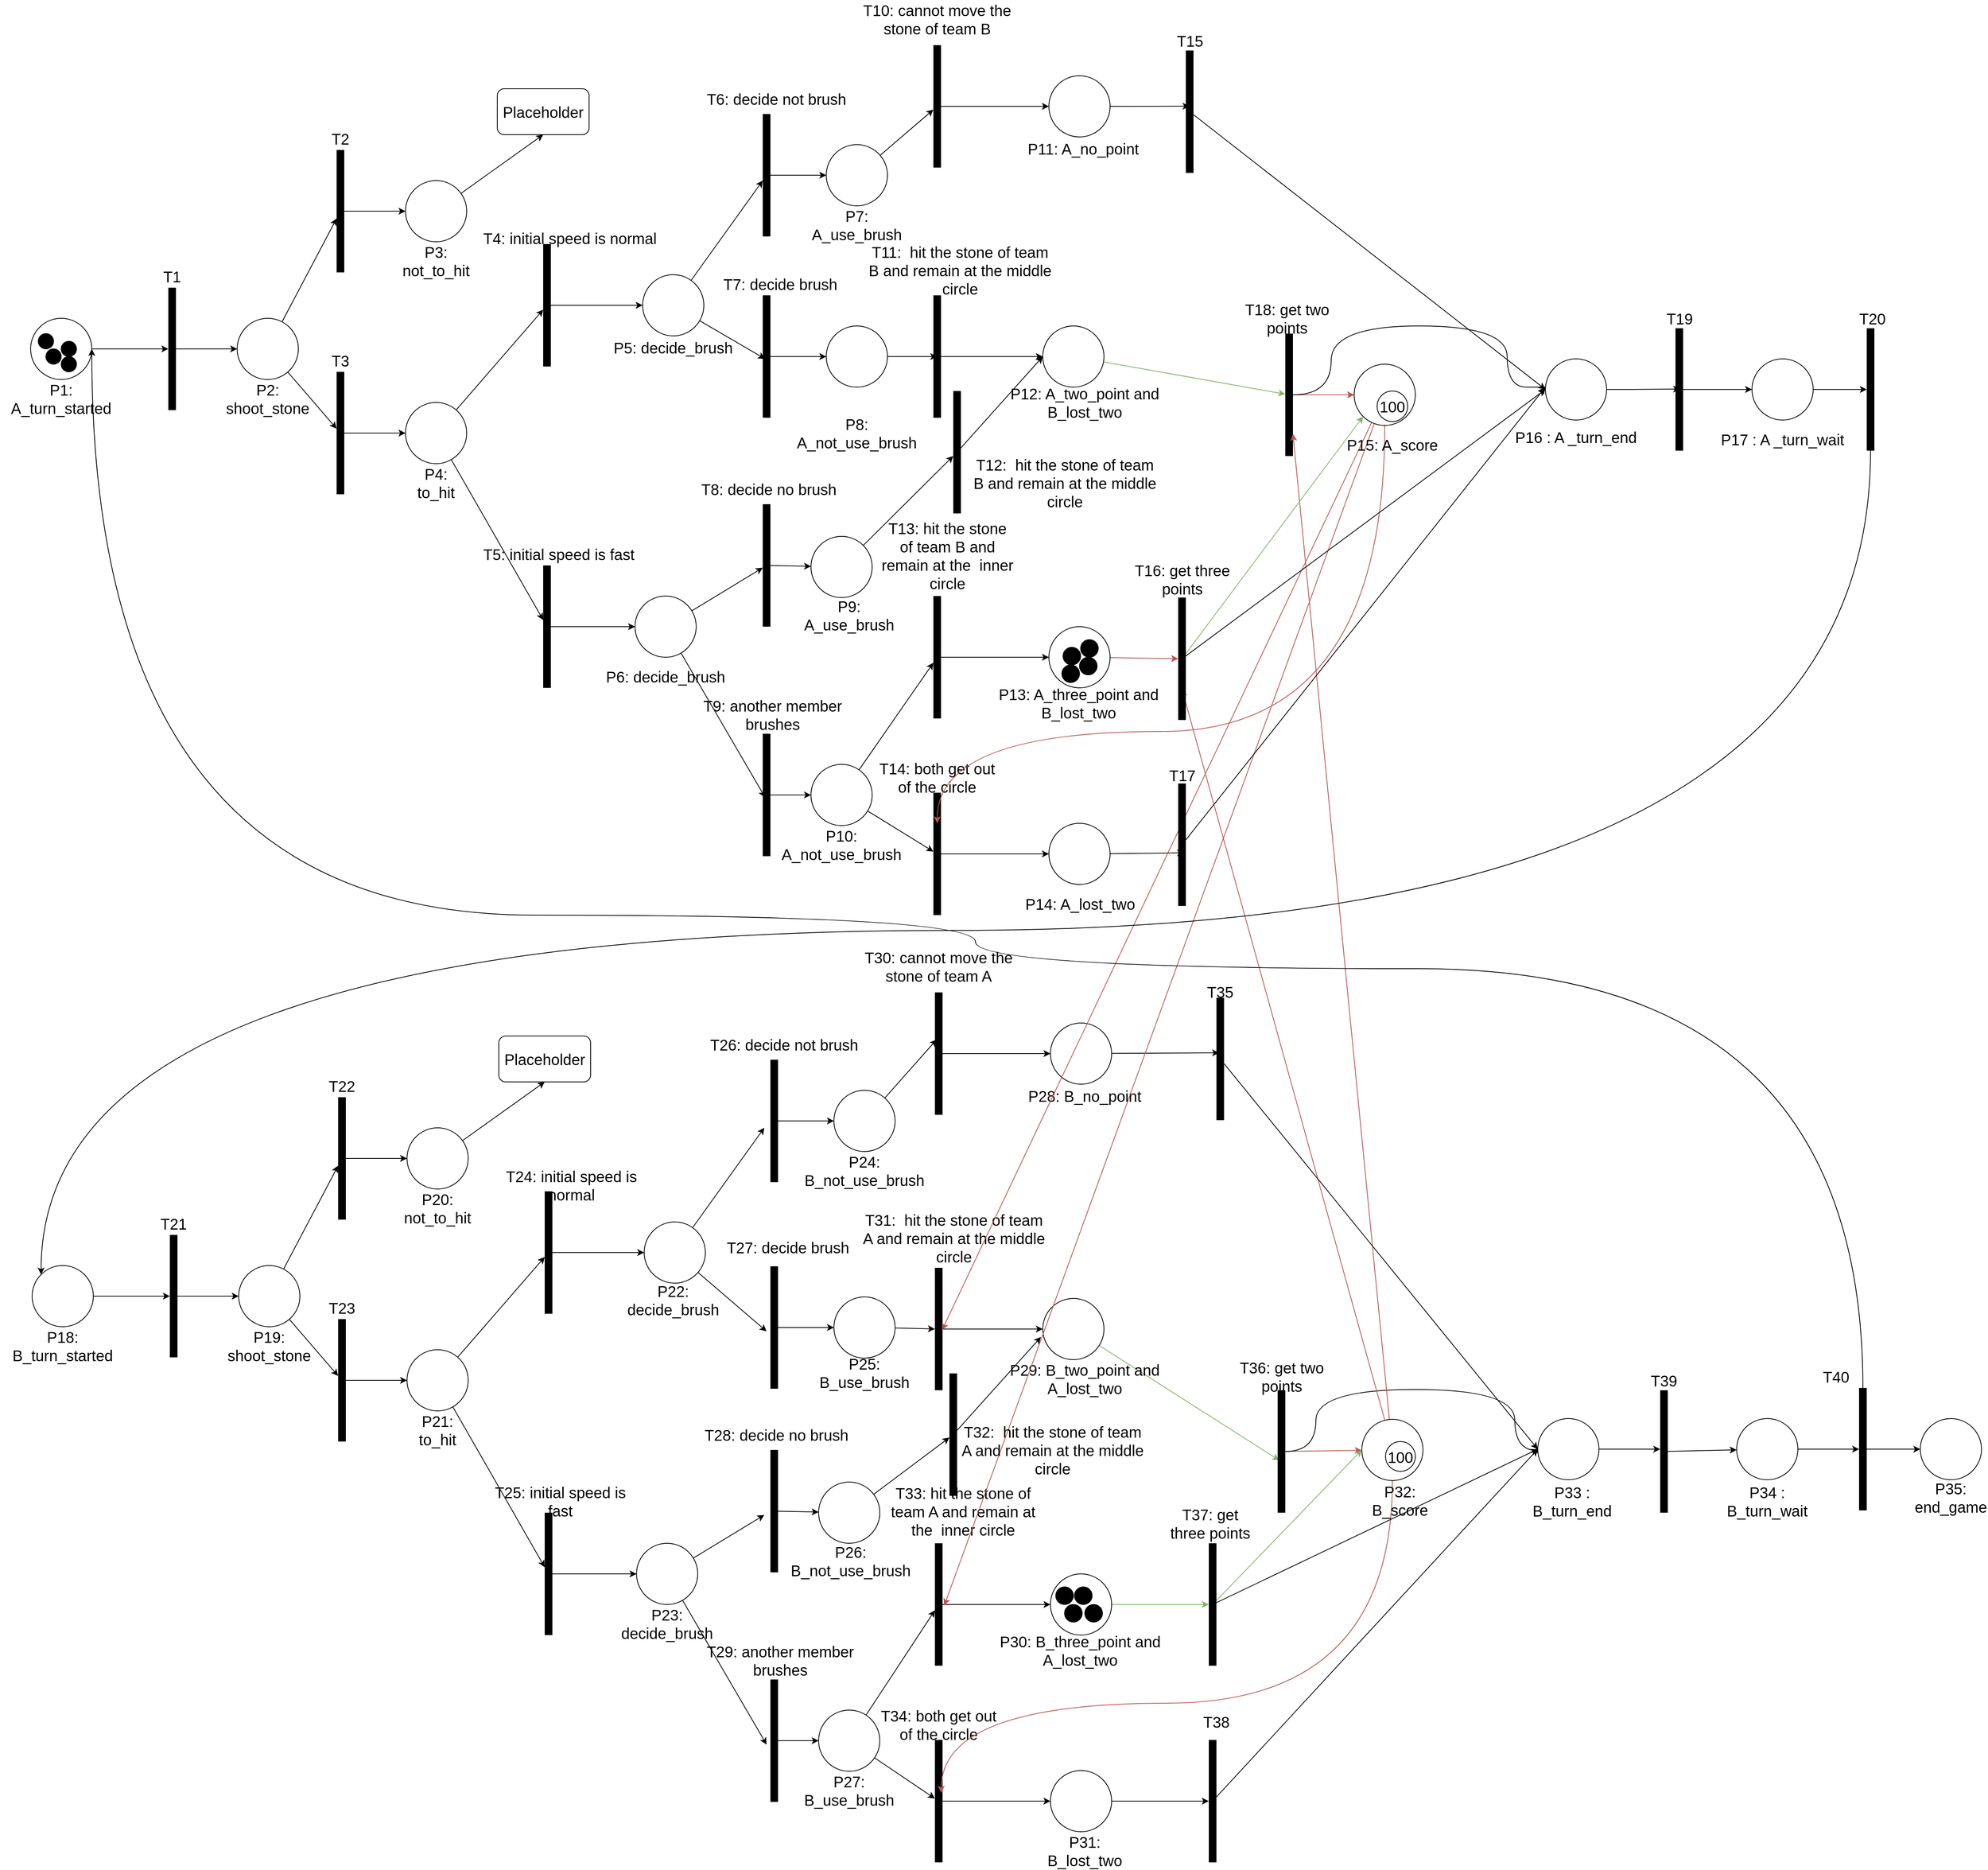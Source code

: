 <mxfile version="17.1.2" type="github">
  <diagram id="HLjwf-8nd1L1e6h1RGKW" name="Page-1">
    <mxGraphModel dx="2178" dy="2090" grid="1" gridSize="10" guides="1" tooltips="1" connect="1" arrows="1" fold="1" page="1" pageScale="1" pageWidth="827" pageHeight="1169" math="0" shadow="0">
      <root>
        <mxCell id="0" />
        <mxCell id="1" parent="0" />
        <mxCell id="6KRZwWpIwKZqXMkIKamP-5" style="edgeStyle=none;rounded=0;orthogonalLoop=1;jettySize=auto;html=1;fontSize=20;" parent="1" source="6KRZwWpIwKZqXMkIKamP-1" target="6KRZwWpIwKZqXMkIKamP-4" edge="1">
          <mxGeometry relative="1" as="geometry" />
        </mxCell>
        <mxCell id="6KRZwWpIwKZqXMkIKamP-1" value="" style="ellipse;whiteSpace=wrap;html=1;aspect=fixed;fontSize=20;strokeWidth=1;fillColor=#FFFFFF;" parent="1" vertex="1">
          <mxGeometry x="30" y="220" width="80" height="80" as="geometry" />
        </mxCell>
        <mxCell id="6KRZwWpIwKZqXMkIKamP-2" value="P1: A_turn_started" style="text;html=1;strokeColor=none;fillColor=none;align=center;verticalAlign=middle;whiteSpace=wrap;rounded=0;fontSize=20;" parent="1" vertex="1">
          <mxGeometry x="-10" y="310" width="160" height="30" as="geometry" />
        </mxCell>
        <mxCell id="6KRZwWpIwKZqXMkIKamP-15" style="edgeStyle=none;rounded=0;orthogonalLoop=1;jettySize=auto;html=1;fontSize=20;" parent="1" source="6KRZwWpIwKZqXMkIKamP-4" target="6KRZwWpIwKZqXMkIKamP-16" edge="1">
          <mxGeometry relative="1" as="geometry">
            <mxPoint x="310" y="260" as="targetPoint" />
          </mxGeometry>
        </mxCell>
        <mxCell id="6KRZwWpIwKZqXMkIKamP-4" value="" style="line;strokeWidth=10;direction=south;html=1;fontSize=20;fillColor=#FFFFFF;" parent="1" vertex="1">
          <mxGeometry x="210" y="180" width="10" height="160" as="geometry" />
        </mxCell>
        <mxCell id="6KRZwWpIwKZqXMkIKamP-7" value="" style="ellipse;whiteSpace=wrap;html=1;aspect=fixed;fontSize=20;strokeWidth=1;fillColor=#000000;strokeColor=#000000;" parent="1" vertex="1">
          <mxGeometry x="40" y="240" width="20" height="20" as="geometry" />
        </mxCell>
        <mxCell id="6KRZwWpIwKZqXMkIKamP-11" value="" style="ellipse;whiteSpace=wrap;html=1;aspect=fixed;fontSize=20;strokeWidth=1;fillColor=#000000;strokeColor=#000000;" parent="1" vertex="1">
          <mxGeometry x="70" y="250" width="20" height="20" as="geometry" />
        </mxCell>
        <mxCell id="6KRZwWpIwKZqXMkIKamP-12" value="" style="ellipse;whiteSpace=wrap;html=1;aspect=fixed;fontSize=20;strokeWidth=1;fillColor=#000000;strokeColor=#000000;" parent="1" vertex="1">
          <mxGeometry x="50" y="260" width="20" height="20" as="geometry" />
        </mxCell>
        <mxCell id="6KRZwWpIwKZqXMkIKamP-13" value="" style="ellipse;whiteSpace=wrap;html=1;aspect=fixed;fontSize=20;strokeWidth=1;fillColor=#000000;strokeColor=#000000;" parent="1" vertex="1">
          <mxGeometry x="70" y="270" width="20" height="20" as="geometry" />
        </mxCell>
        <mxCell id="6KRZwWpIwKZqXMkIKamP-14" value="T1" style="text;html=1;strokeColor=none;fillColor=none;align=center;verticalAlign=middle;whiteSpace=wrap;rounded=0;fontSize=20;" parent="1" vertex="1">
          <mxGeometry x="185" y="150" width="60" height="30" as="geometry" />
        </mxCell>
        <mxCell id="6KRZwWpIwKZqXMkIKamP-19" style="edgeStyle=none;rounded=0;orthogonalLoop=1;jettySize=auto;html=1;fontSize=20;" parent="1" source="6KRZwWpIwKZqXMkIKamP-16" target="6KRZwWpIwKZqXMkIKamP-18" edge="1">
          <mxGeometry relative="1" as="geometry" />
        </mxCell>
        <mxCell id="6KRZwWpIwKZqXMkIKamP-29" style="edgeStyle=none;rounded=0;orthogonalLoop=1;jettySize=auto;html=1;fontSize=20;" parent="1" source="6KRZwWpIwKZqXMkIKamP-16" target="6KRZwWpIwKZqXMkIKamP-28" edge="1">
          <mxGeometry relative="1" as="geometry" />
        </mxCell>
        <mxCell id="6KRZwWpIwKZqXMkIKamP-16" value="" style="ellipse;whiteSpace=wrap;html=1;aspect=fixed;fontSize=20;strokeColor=#000000;strokeWidth=1;fillColor=#FFFFFF;" parent="1" vertex="1">
          <mxGeometry x="300" y="220" width="80" height="80" as="geometry" />
        </mxCell>
        <mxCell id="6KRZwWpIwKZqXMkIKamP-17" value="P2: shoot_stone" style="text;html=1;strokeColor=none;fillColor=none;align=center;verticalAlign=middle;whiteSpace=wrap;rounded=0;fontSize=20;" parent="1" vertex="1">
          <mxGeometry x="310" y="310" width="60" height="30" as="geometry" />
        </mxCell>
        <mxCell id="6KRZwWpIwKZqXMkIKamP-20" style="edgeStyle=none;rounded=0;orthogonalLoop=1;jettySize=auto;html=1;fontSize=20;" parent="1" source="6KRZwWpIwKZqXMkIKamP-18" target="6KRZwWpIwKZqXMkIKamP-21" edge="1">
          <mxGeometry relative="1" as="geometry">
            <mxPoint x="520" y="80" as="targetPoint" />
          </mxGeometry>
        </mxCell>
        <mxCell id="6KRZwWpIwKZqXMkIKamP-18" value="" style="line;strokeWidth=10;direction=south;html=1;fontSize=20;fillColor=#FFFFFF;" parent="1" vertex="1">
          <mxGeometry x="430" width="10" height="160" as="geometry" />
        </mxCell>
        <mxCell id="6KRZwWpIwKZqXMkIKamP-26" value="" style="edgeStyle=none;rounded=0;orthogonalLoop=1;jettySize=auto;html=1;fontSize=20;entryX=0.5;entryY=1;entryDx=0;entryDy=0;" parent="1" source="6KRZwWpIwKZqXMkIKamP-21" target="6KRZwWpIwKZqXMkIKamP-27" edge="1">
          <mxGeometry relative="1" as="geometry">
            <mxPoint x="690.769" y="-20" as="targetPoint" />
          </mxGeometry>
        </mxCell>
        <mxCell id="6KRZwWpIwKZqXMkIKamP-21" value="" style="ellipse;whiteSpace=wrap;html=1;aspect=fixed;fontSize=20;strokeColor=#000000;strokeWidth=1;fillColor=#FFFFFF;" parent="1" vertex="1">
          <mxGeometry x="520" y="40" width="80" height="80" as="geometry" />
        </mxCell>
        <mxCell id="6KRZwWpIwKZqXMkIKamP-22" value="T2" style="text;html=1;strokeColor=none;fillColor=none;align=center;verticalAlign=middle;whiteSpace=wrap;rounded=0;fontSize=20;" parent="1" vertex="1">
          <mxGeometry x="405" y="-30" width="60" height="30" as="geometry" />
        </mxCell>
        <mxCell id="6KRZwWpIwKZqXMkIKamP-24" value="P3: not_to_hit" style="text;html=1;strokeColor=none;fillColor=none;align=center;verticalAlign=middle;whiteSpace=wrap;rounded=0;fontSize=20;" parent="1" vertex="1">
          <mxGeometry x="530" y="130" width="60" height="30" as="geometry" />
        </mxCell>
        <mxCell id="6KRZwWpIwKZqXMkIKamP-27" value="Placeholder" style="rounded=1;whiteSpace=wrap;html=1;fontSize=20;strokeColor=#000000;strokeWidth=1;fillColor=#FFFFFF;" parent="1" vertex="1">
          <mxGeometry x="640" y="-80" width="120" height="60" as="geometry" />
        </mxCell>
        <mxCell id="6KRZwWpIwKZqXMkIKamP-31" style="edgeStyle=none;rounded=0;orthogonalLoop=1;jettySize=auto;html=1;fontSize=20;" parent="1" source="6KRZwWpIwKZqXMkIKamP-28" target="6KRZwWpIwKZqXMkIKamP-32" edge="1">
          <mxGeometry relative="1" as="geometry">
            <mxPoint x="530" y="370" as="targetPoint" />
          </mxGeometry>
        </mxCell>
        <mxCell id="6KRZwWpIwKZqXMkIKamP-28" value="" style="line;strokeWidth=10;direction=south;html=1;fontSize=20;fillColor=#FFFFFF;" parent="1" vertex="1">
          <mxGeometry x="430" y="290" width="10" height="160" as="geometry" />
        </mxCell>
        <mxCell id="6KRZwWpIwKZqXMkIKamP-30" value="T3" style="text;html=1;strokeColor=none;fillColor=none;align=center;verticalAlign=middle;whiteSpace=wrap;rounded=0;fontSize=20;" parent="1" vertex="1">
          <mxGeometry x="405" y="260" width="60" height="30" as="geometry" />
        </mxCell>
        <mxCell id="6KRZwWpIwKZqXMkIKamP-96" style="edgeStyle=none;rounded=0;orthogonalLoop=1;jettySize=auto;html=1;fontSize=20;" parent="1" source="6KRZwWpIwKZqXMkIKamP-32" target="6KRZwWpIwKZqXMkIKamP-35" edge="1">
          <mxGeometry relative="1" as="geometry" />
        </mxCell>
        <mxCell id="6KRZwWpIwKZqXMkIKamP-97" style="edgeStyle=none;rounded=0;orthogonalLoop=1;jettySize=auto;html=1;fontSize=20;" parent="1" source="6KRZwWpIwKZqXMkIKamP-32" target="6KRZwWpIwKZqXMkIKamP-37" edge="1">
          <mxGeometry relative="1" as="geometry" />
        </mxCell>
        <mxCell id="6KRZwWpIwKZqXMkIKamP-32" value="" style="ellipse;whiteSpace=wrap;html=1;aspect=fixed;fontSize=20;strokeColor=#000000;strokeWidth=1;fillColor=#FFFFFF;" parent="1" vertex="1">
          <mxGeometry x="520" y="330" width="80" height="80" as="geometry" />
        </mxCell>
        <mxCell id="6KRZwWpIwKZqXMkIKamP-33" value="P4:&lt;br&gt;to_hit" style="text;html=1;strokeColor=none;fillColor=none;align=center;verticalAlign=middle;whiteSpace=wrap;rounded=0;fontSize=20;" parent="1" vertex="1">
          <mxGeometry x="530" y="420" width="60" height="30" as="geometry" />
        </mxCell>
        <mxCell id="6KRZwWpIwKZqXMkIKamP-34" style="edgeStyle=none;rounded=0;orthogonalLoop=1;jettySize=auto;html=1;fontSize=20;" parent="1" source="6KRZwWpIwKZqXMkIKamP-35" target="6KRZwWpIwKZqXMkIKamP-41" edge="1">
          <mxGeometry relative="1" as="geometry">
            <mxPoint x="810" y="203" as="targetPoint" />
          </mxGeometry>
        </mxCell>
        <mxCell id="6KRZwWpIwKZqXMkIKamP-35" value="" style="line;strokeWidth=10;direction=south;html=1;fontSize=20;fillColor=#FFFFFF;" parent="1" vertex="1">
          <mxGeometry x="700" y="123" width="10" height="160" as="geometry" />
        </mxCell>
        <mxCell id="6KRZwWpIwKZqXMkIKamP-36" style="edgeStyle=none;rounded=0;orthogonalLoop=1;jettySize=auto;html=1;fontSize=20;" parent="1" source="6KRZwWpIwKZqXMkIKamP-37" target="6KRZwWpIwKZqXMkIKamP-51" edge="1">
          <mxGeometry relative="1" as="geometry" />
        </mxCell>
        <mxCell id="6KRZwWpIwKZqXMkIKamP-37" value="" style="line;strokeWidth=10;direction=south;html=1;fontSize=20;fillColor=#FFFFFF;" parent="1" vertex="1">
          <mxGeometry x="700" y="543" width="10" height="160" as="geometry" />
        </mxCell>
        <mxCell id="6KRZwWpIwKZqXMkIKamP-38" value="T5: initial speed is fast" style="text;html=1;strokeColor=none;fillColor=none;align=center;verticalAlign=middle;whiteSpace=wrap;rounded=0;fontSize=20;" parent="1" vertex="1">
          <mxGeometry x="620" y="513" width="201" height="30" as="geometry" />
        </mxCell>
        <mxCell id="6KRZwWpIwKZqXMkIKamP-39" style="edgeStyle=none;rounded=0;orthogonalLoop=1;jettySize=auto;html=1;entryX=0.519;entryY=0.7;entryDx=0;entryDy=0;entryPerimeter=0;fontSize=20;" parent="1" source="6KRZwWpIwKZqXMkIKamP-41" target="6KRZwWpIwKZqXMkIKamP-48" edge="1">
          <mxGeometry relative="1" as="geometry" />
        </mxCell>
        <mxCell id="6KRZwWpIwKZqXMkIKamP-40" style="edgeStyle=none;rounded=0;orthogonalLoop=1;jettySize=auto;html=1;fontSize=20;" parent="1" source="6KRZwWpIwKZqXMkIKamP-41" target="6KRZwWpIwKZqXMkIKamP-45" edge="1">
          <mxGeometry relative="1" as="geometry" />
        </mxCell>
        <mxCell id="6KRZwWpIwKZqXMkIKamP-41" value="" style="ellipse;whiteSpace=wrap;html=1;aspect=fixed;fontSize=20;strokeWidth=1;fillColor=#FFFFFF;" parent="1" vertex="1">
          <mxGeometry x="830" y="163" width="80" height="80" as="geometry" />
        </mxCell>
        <mxCell id="6KRZwWpIwKZqXMkIKamP-42" value="P5: decide_brush" style="text;html=1;strokeColor=none;fillColor=none;align=center;verticalAlign=middle;whiteSpace=wrap;rounded=0;fontSize=20;" parent="1" vertex="1">
          <mxGeometry x="790" y="243" width="160" height="30" as="geometry" />
        </mxCell>
        <mxCell id="jnbDORSLOD9sxaMhr8QB-7" style="edgeStyle=none;rounded=0;orthogonalLoop=1;jettySize=auto;html=1;entryX=0;entryY=0.5;entryDx=0;entryDy=0;fontSize=20;" parent="1" source="6KRZwWpIwKZqXMkIKamP-45" target="jnbDORSLOD9sxaMhr8QB-3" edge="1">
          <mxGeometry relative="1" as="geometry" />
        </mxCell>
        <mxCell id="6KRZwWpIwKZqXMkIKamP-45" value="" style="line;strokeWidth=10;direction=south;html=1;fontSize=20;fillColor=#FFFFFF;" parent="1" vertex="1">
          <mxGeometry x="987" y="-47" width="10" height="160" as="geometry" />
        </mxCell>
        <mxCell id="jnbDORSLOD9sxaMhr8QB-9" style="edgeStyle=none;rounded=0;orthogonalLoop=1;jettySize=auto;html=1;entryX=0;entryY=0.5;entryDx=0;entryDy=0;fontSize=20;" parent="1" source="6KRZwWpIwKZqXMkIKamP-48" target="jnbDORSLOD9sxaMhr8QB-4" edge="1">
          <mxGeometry relative="1" as="geometry" />
        </mxCell>
        <mxCell id="6KRZwWpIwKZqXMkIKamP-48" value="" style="line;strokeWidth=10;direction=south;html=1;fontSize=20;fillColor=#FFFFFF;" parent="1" vertex="1">
          <mxGeometry x="987" y="190" width="10" height="160" as="geometry" />
        </mxCell>
        <mxCell id="6KRZwWpIwKZqXMkIKamP-49" style="edgeStyle=none;rounded=0;orthogonalLoop=1;jettySize=auto;html=1;entryX=0.519;entryY=0.7;entryDx=0;entryDy=0;entryPerimeter=0;fontSize=20;" parent="1" source="6KRZwWpIwKZqXMkIKamP-51" target="6KRZwWpIwKZqXMkIKamP-59" edge="1">
          <mxGeometry relative="1" as="geometry" />
        </mxCell>
        <mxCell id="6KRZwWpIwKZqXMkIKamP-50" style="edgeStyle=none;rounded=0;orthogonalLoop=1;jettySize=auto;html=1;fontSize=20;" parent="1" source="6KRZwWpIwKZqXMkIKamP-51" target="6KRZwWpIwKZqXMkIKamP-56" edge="1">
          <mxGeometry relative="1" as="geometry" />
        </mxCell>
        <mxCell id="6KRZwWpIwKZqXMkIKamP-51" value="" style="ellipse;whiteSpace=wrap;html=1;aspect=fixed;fontSize=20;strokeWidth=1;fillColor=#FFFFFF;" parent="1" vertex="1">
          <mxGeometry x="820" y="583" width="80" height="80" as="geometry" />
        </mxCell>
        <mxCell id="6KRZwWpIwKZqXMkIKamP-52" value="P6: decide_brush" style="text;html=1;strokeColor=none;fillColor=none;align=center;verticalAlign=middle;whiteSpace=wrap;rounded=0;fontSize=20;" parent="1" vertex="1">
          <mxGeometry x="780" y="673" width="160" height="30" as="geometry" />
        </mxCell>
        <mxCell id="jnbDORSLOD9sxaMhr8QB-11" style="edgeStyle=none;rounded=0;orthogonalLoop=1;jettySize=auto;html=1;fontSize=20;" parent="1" source="6KRZwWpIwKZqXMkIKamP-56" target="jnbDORSLOD9sxaMhr8QB-5" edge="1">
          <mxGeometry relative="1" as="geometry" />
        </mxCell>
        <mxCell id="6KRZwWpIwKZqXMkIKamP-56" value="" style="line;strokeWidth=10;direction=south;html=1;fontSize=20;fillColor=#FFFFFF;" parent="1" vertex="1">
          <mxGeometry x="987" y="463" width="10" height="160" as="geometry" />
        </mxCell>
        <mxCell id="jnbDORSLOD9sxaMhr8QB-13" style="edgeStyle=none;rounded=0;orthogonalLoop=1;jettySize=auto;html=1;fontSize=20;" parent="1" source="6KRZwWpIwKZqXMkIKamP-59" target="jnbDORSLOD9sxaMhr8QB-6" edge="1">
          <mxGeometry relative="1" as="geometry" />
        </mxCell>
        <mxCell id="6KRZwWpIwKZqXMkIKamP-59" value="" style="line;strokeWidth=10;direction=south;html=1;fontSize=20;fillColor=#FFFFFF;" parent="1" vertex="1">
          <mxGeometry x="987" y="763" width="10" height="160" as="geometry" />
        </mxCell>
        <mxCell id="6KRZwWpIwKZqXMkIKamP-60" value="T7: decide brush" style="text;html=1;strokeColor=none;fillColor=none;align=center;verticalAlign=middle;whiteSpace=wrap;rounded=0;fontSize=20;" parent="1" vertex="1">
          <mxGeometry x="900" y="160" width="220" height="30" as="geometry" />
        </mxCell>
        <mxCell id="6KRZwWpIwKZqXMkIKamP-61" value="T6: decide not brush" style="text;html=1;strokeColor=none;fillColor=none;align=center;verticalAlign=middle;whiteSpace=wrap;rounded=0;fontSize=20;" parent="1" vertex="1">
          <mxGeometry x="890" y="-87" width="230" height="40" as="geometry" />
        </mxCell>
        <mxCell id="6KRZwWpIwKZqXMkIKamP-62" value="T8: decide no brush" style="text;html=1;strokeColor=none;fillColor=none;align=center;verticalAlign=middle;whiteSpace=wrap;rounded=0;fontSize=20;" parent="1" vertex="1">
          <mxGeometry x="880" y="423" width="230" height="40" as="geometry" />
        </mxCell>
        <mxCell id="6KRZwWpIwKZqXMkIKamP-63" value="T9: another member brushes" style="text;html=1;strokeColor=none;fillColor=none;align=center;verticalAlign=middle;whiteSpace=wrap;rounded=0;fontSize=20;" parent="1" vertex="1">
          <mxGeometry x="880" y="718" width="240" height="40" as="geometry" />
        </mxCell>
        <mxCell id="6KRZwWpIwKZqXMkIKamP-72" style="edgeStyle=none;rounded=0;orthogonalLoop=1;jettySize=auto;html=1;fontSize=20;" parent="1" source="6KRZwWpIwKZqXMkIKamP-73" target="6KRZwWpIwKZqXMkIKamP-75" edge="1">
          <mxGeometry relative="1" as="geometry">
            <mxPoint x="1360" y="-207" as="targetPoint" />
          </mxGeometry>
        </mxCell>
        <mxCell id="6KRZwWpIwKZqXMkIKamP-73" value="" style="line;strokeWidth=10;direction=south;html=1;fontSize=20;fillColor=#FFFFFF;" parent="1" vertex="1">
          <mxGeometry x="1210" y="-137" width="10" height="160" as="geometry" />
        </mxCell>
        <mxCell id="6KRZwWpIwKZqXMkIKamP-74" value="T10: cannot move the stone of team B" style="text;html=1;strokeColor=none;fillColor=none;align=center;verticalAlign=middle;whiteSpace=wrap;rounded=0;fontSize=20;" parent="1" vertex="1">
          <mxGeometry x="1115" y="-190" width="200" height="37" as="geometry" />
        </mxCell>
        <mxCell id="FWu55-ZqFVAluRmUZosE-3" style="rounded=0;orthogonalLoop=1;jettySize=auto;html=1;entryX=0.455;entryY=0.514;entryDx=0;entryDy=0;entryPerimeter=0;" edge="1" parent="1" source="6KRZwWpIwKZqXMkIKamP-75" target="FWu55-ZqFVAluRmUZosE-1">
          <mxGeometry relative="1" as="geometry" />
        </mxCell>
        <mxCell id="6KRZwWpIwKZqXMkIKamP-75" value="" style="ellipse;whiteSpace=wrap;html=1;aspect=fixed;fontSize=20;strokeWidth=1;fillColor=#FFFFFF;" parent="1" vertex="1">
          <mxGeometry x="1361" y="-97" width="80" height="80" as="geometry" />
        </mxCell>
        <mxCell id="6KRZwWpIwKZqXMkIKamP-76" value="P11: A_no_point" style="text;html=1;strokeColor=none;fillColor=none;align=center;verticalAlign=middle;whiteSpace=wrap;rounded=0;fontSize=20;" parent="1" vertex="1">
          <mxGeometry x="1301" y="-17" width="210" height="30" as="geometry" />
        </mxCell>
        <mxCell id="6KRZwWpIwKZqXMkIKamP-77" value="T11: &amp;nbsp;hit the stone of team B and remain at the middle circle" style="text;html=1;strokeColor=none;fillColor=none;align=center;verticalAlign=middle;whiteSpace=wrap;rounded=0;fontSize=20;" parent="1" vertex="1">
          <mxGeometry x="1120" y="133" width="250" height="47" as="geometry" />
        </mxCell>
        <mxCell id="6KRZwWpIwKZqXMkIKamP-78" style="edgeStyle=none;rounded=0;orthogonalLoop=1;jettySize=auto;html=1;fontSize=20;" parent="1" source="6KRZwWpIwKZqXMkIKamP-79" target="6KRZwWpIwKZqXMkIKamP-83" edge="1">
          <mxGeometry relative="1" as="geometry">
            <mxPoint x="1360" y="423" as="targetPoint" />
          </mxGeometry>
        </mxCell>
        <mxCell id="6KRZwWpIwKZqXMkIKamP-79" value="" style="line;strokeWidth=10;direction=south;html=1;fontSize=20;fillColor=#FFFFFF;" parent="1" vertex="1">
          <mxGeometry x="1210" y="190" width="10" height="160" as="geometry" />
        </mxCell>
        <mxCell id="jnbDORSLOD9sxaMhr8QB-61" style="edgeStyle=none;rounded=0;orthogonalLoop=1;jettySize=auto;html=1;fontSize=20;fillColor=#d5e8d4;strokeColor=#82b366;" parent="1" source="6KRZwWpIwKZqXMkIKamP-83" target="jnbDORSLOD9sxaMhr8QB-46" edge="1">
          <mxGeometry relative="1" as="geometry" />
        </mxCell>
        <mxCell id="6KRZwWpIwKZqXMkIKamP-83" value="" style="ellipse;whiteSpace=wrap;html=1;aspect=fixed;fontSize=20;strokeWidth=1;fillColor=#FFFFFF;" parent="1" vertex="1">
          <mxGeometry x="1353" y="230" width="80" height="80" as="geometry" />
        </mxCell>
        <mxCell id="6KRZwWpIwKZqXMkIKamP-84" value="P12: A_two_point and B_lost_two" style="text;html=1;strokeColor=none;fillColor=none;align=center;verticalAlign=middle;whiteSpace=wrap;rounded=0;fontSize=20;" parent="1" vertex="1">
          <mxGeometry x="1298" y="315" width="220" height="30" as="geometry" />
        </mxCell>
        <mxCell id="6KRZwWpIwKZqXMkIKamP-87" style="edgeStyle=none;rounded=0;orthogonalLoop=1;jettySize=auto;html=1;fontSize=20;" parent="1" source="6KRZwWpIwKZqXMkIKamP-88" target="6KRZwWpIwKZqXMkIKamP-91" edge="1">
          <mxGeometry relative="1" as="geometry">
            <mxPoint x="1360" y="663.0" as="targetPoint" />
          </mxGeometry>
        </mxCell>
        <mxCell id="6KRZwWpIwKZqXMkIKamP-88" value="" style="line;strokeWidth=10;direction=south;html=1;fontSize=20;fillColor=#FFFFFF;" parent="1" vertex="1">
          <mxGeometry x="1210" y="583" width="10" height="160" as="geometry" />
        </mxCell>
        <mxCell id="6KRZwWpIwKZqXMkIKamP-89" value="T13: hit the stone of team B and remain at the &amp;nbsp;inner circle" style="text;html=1;strokeColor=none;fillColor=none;align=center;verticalAlign=middle;whiteSpace=wrap;rounded=0;fontSize=20;" parent="1" vertex="1">
          <mxGeometry x="1140" y="513" width="177" height="33.5" as="geometry" />
        </mxCell>
        <mxCell id="vpqcY-KnSVrDS7iL-bv1-4" style="edgeStyle=none;rounded=0;orthogonalLoop=1;jettySize=auto;html=1;fillColor=#f8cecc;strokeColor=#b85450;" parent="1" source="6KRZwWpIwKZqXMkIKamP-91" target="vpqcY-KnSVrDS7iL-bv1-3" edge="1">
          <mxGeometry relative="1" as="geometry" />
        </mxCell>
        <mxCell id="6KRZwWpIwKZqXMkIKamP-91" value="" style="ellipse;whiteSpace=wrap;html=1;aspect=fixed;fontSize=20;strokeWidth=1;fillColor=#FFFFFF;" parent="1" vertex="1">
          <mxGeometry x="1361" y="623.0" width="80" height="80" as="geometry" />
        </mxCell>
        <mxCell id="6KRZwWpIwKZqXMkIKamP-92" value="P13: A_three_point and B_lost_two" style="text;html=1;strokeColor=none;fillColor=none;align=center;verticalAlign=middle;whiteSpace=wrap;rounded=0;fontSize=20;" parent="1" vertex="1">
          <mxGeometry x="1290" y="708" width="220" height="30" as="geometry" />
        </mxCell>
        <mxCell id="6KRZwWpIwKZqXMkIKamP-98" value="T4: initial speed is normal" style="text;html=1;strokeColor=none;fillColor=none;align=center;verticalAlign=middle;whiteSpace=wrap;rounded=0;fontSize=20;" parent="1" vertex="1">
          <mxGeometry x="620" y="100" width="230" height="30" as="geometry" />
        </mxCell>
        <mxCell id="6KRZwWpIwKZqXMkIKamP-105" style="edgeStyle=none;rounded=0;orthogonalLoop=1;jettySize=auto;html=1;fontSize=20;" parent="1" source="6KRZwWpIwKZqXMkIKamP-101" target="6KRZwWpIwKZqXMkIKamP-106" edge="1">
          <mxGeometry relative="1" as="geometry">
            <mxPoint x="1340" y="920.0" as="targetPoint" />
          </mxGeometry>
        </mxCell>
        <mxCell id="6KRZwWpIwKZqXMkIKamP-101" value="" style="line;strokeWidth=10;direction=south;html=1;fontSize=20;fillColor=#FFFFFF;" parent="1" vertex="1">
          <mxGeometry x="1210" y="840" width="10" height="160" as="geometry" />
        </mxCell>
        <mxCell id="6KRZwWpIwKZqXMkIKamP-103" value="T14: both get out of the circle" style="text;html=1;strokeColor=none;fillColor=none;align=center;verticalAlign=middle;whiteSpace=wrap;rounded=0;fontSize=20;" parent="1" vertex="1">
          <mxGeometry x="1130" y="800" width="170" height="40" as="geometry" />
        </mxCell>
        <mxCell id="FWu55-ZqFVAluRmUZosE-6" style="edgeStyle=none;rounded=0;orthogonalLoop=1;jettySize=auto;html=1;entryX=0.566;entryY=0.229;entryDx=0;entryDy=0;entryPerimeter=0;" edge="1" parent="1" source="6KRZwWpIwKZqXMkIKamP-106" target="FWu55-ZqFVAluRmUZosE-2">
          <mxGeometry relative="1" as="geometry" />
        </mxCell>
        <mxCell id="6KRZwWpIwKZqXMkIKamP-106" value="" style="ellipse;whiteSpace=wrap;html=1;aspect=fixed;fontSize=20;strokeColor=#000000;strokeWidth=1;fillColor=#FFFFFF;" parent="1" vertex="1">
          <mxGeometry x="1361" y="880.0" width="80" height="80" as="geometry" />
        </mxCell>
        <mxCell id="6KRZwWpIwKZqXMkIKamP-118" style="edgeStyle=none;rounded=0;orthogonalLoop=1;jettySize=auto;html=1;fontSize=20;" parent="1" source="6KRZwWpIwKZqXMkIKamP-119" target="6KRZwWpIwKZqXMkIKamP-122" edge="1">
          <mxGeometry relative="1" as="geometry" />
        </mxCell>
        <mxCell id="6KRZwWpIwKZqXMkIKamP-119" value="" style="ellipse;whiteSpace=wrap;html=1;aspect=fixed;fontSize=20;strokeWidth=1;fillColor=#FFFFFF;" parent="1" vertex="1">
          <mxGeometry x="32" y="1458" width="80" height="80" as="geometry" />
        </mxCell>
        <mxCell id="6KRZwWpIwKZqXMkIKamP-120" value="P18: B_turn_started" style="text;html=1;strokeColor=none;fillColor=none;align=center;verticalAlign=middle;whiteSpace=wrap;rounded=0;fontSize=20;" parent="1" vertex="1">
          <mxGeometry x="-8" y="1548" width="160" height="30" as="geometry" />
        </mxCell>
        <mxCell id="6KRZwWpIwKZqXMkIKamP-121" style="edgeStyle=none;rounded=0;orthogonalLoop=1;jettySize=auto;html=1;fontSize=20;" parent="1" source="6KRZwWpIwKZqXMkIKamP-122" target="6KRZwWpIwKZqXMkIKamP-130" edge="1">
          <mxGeometry relative="1" as="geometry">
            <mxPoint x="312" y="1498" as="targetPoint" />
          </mxGeometry>
        </mxCell>
        <mxCell id="6KRZwWpIwKZqXMkIKamP-122" value="" style="line;strokeWidth=10;direction=south;html=1;fontSize=20;fillColor=#FFFFFF;" parent="1" vertex="1">
          <mxGeometry x="212" y="1418" width="10" height="160" as="geometry" />
        </mxCell>
        <mxCell id="6KRZwWpIwKZqXMkIKamP-127" value="T21" style="text;html=1;strokeColor=none;fillColor=none;align=center;verticalAlign=middle;whiteSpace=wrap;rounded=0;fontSize=20;" parent="1" vertex="1">
          <mxGeometry x="187" y="1388" width="60" height="30" as="geometry" />
        </mxCell>
        <mxCell id="6KRZwWpIwKZqXMkIKamP-128" style="edgeStyle=none;rounded=0;orthogonalLoop=1;jettySize=auto;html=1;fontSize=20;" parent="1" source="6KRZwWpIwKZqXMkIKamP-130" target="6KRZwWpIwKZqXMkIKamP-133" edge="1">
          <mxGeometry relative="1" as="geometry" />
        </mxCell>
        <mxCell id="6KRZwWpIwKZqXMkIKamP-129" style="edgeStyle=none;rounded=0;orthogonalLoop=1;jettySize=auto;html=1;fontSize=20;" parent="1" source="6KRZwWpIwKZqXMkIKamP-130" target="6KRZwWpIwKZqXMkIKamP-140" edge="1">
          <mxGeometry relative="1" as="geometry" />
        </mxCell>
        <mxCell id="6KRZwWpIwKZqXMkIKamP-130" value="" style="ellipse;whiteSpace=wrap;html=1;aspect=fixed;fontSize=20;strokeColor=#000000;strokeWidth=1;fillColor=#FFFFFF;" parent="1" vertex="1">
          <mxGeometry x="302" y="1458" width="80" height="80" as="geometry" />
        </mxCell>
        <mxCell id="6KRZwWpIwKZqXMkIKamP-131" value="P19: shoot_stone" style="text;html=1;strokeColor=none;fillColor=none;align=center;verticalAlign=middle;whiteSpace=wrap;rounded=0;fontSize=20;" parent="1" vertex="1">
          <mxGeometry x="312" y="1548" width="60" height="30" as="geometry" />
        </mxCell>
        <mxCell id="6KRZwWpIwKZqXMkIKamP-132" style="edgeStyle=none;rounded=0;orthogonalLoop=1;jettySize=auto;html=1;fontSize=20;" parent="1" source="6KRZwWpIwKZqXMkIKamP-133" target="6KRZwWpIwKZqXMkIKamP-135" edge="1">
          <mxGeometry relative="1" as="geometry">
            <mxPoint x="522" y="1318" as="targetPoint" />
          </mxGeometry>
        </mxCell>
        <mxCell id="6KRZwWpIwKZqXMkIKamP-133" value="" style="line;strokeWidth=10;direction=south;html=1;fontSize=20;fillColor=#FFFFFF;" parent="1" vertex="1">
          <mxGeometry x="432" y="1238" width="10" height="160" as="geometry" />
        </mxCell>
        <mxCell id="6KRZwWpIwKZqXMkIKamP-134" value="" style="edgeStyle=none;rounded=0;orthogonalLoop=1;jettySize=auto;html=1;fontSize=20;entryX=0.5;entryY=1;entryDx=0;entryDy=0;" parent="1" source="6KRZwWpIwKZqXMkIKamP-135" target="6KRZwWpIwKZqXMkIKamP-138" edge="1">
          <mxGeometry relative="1" as="geometry">
            <mxPoint x="692.769" y="1218" as="targetPoint" />
          </mxGeometry>
        </mxCell>
        <mxCell id="6KRZwWpIwKZqXMkIKamP-135" value="" style="ellipse;whiteSpace=wrap;html=1;aspect=fixed;fontSize=20;strokeColor=#000000;strokeWidth=1;fillColor=#FFFFFF;" parent="1" vertex="1">
          <mxGeometry x="522" y="1278" width="80" height="80" as="geometry" />
        </mxCell>
        <mxCell id="6KRZwWpIwKZqXMkIKamP-136" value="T22" style="text;html=1;strokeColor=none;fillColor=none;align=center;verticalAlign=middle;whiteSpace=wrap;rounded=0;fontSize=20;" parent="1" vertex="1">
          <mxGeometry x="407" y="1208" width="60" height="30" as="geometry" />
        </mxCell>
        <mxCell id="6KRZwWpIwKZqXMkIKamP-137" value="P20: not_to_hit" style="text;html=1;strokeColor=none;fillColor=none;align=center;verticalAlign=middle;whiteSpace=wrap;rounded=0;fontSize=20;" parent="1" vertex="1">
          <mxGeometry x="532" y="1368" width="60" height="30" as="geometry" />
        </mxCell>
        <mxCell id="6KRZwWpIwKZqXMkIKamP-138" value="Placeholder" style="rounded=1;whiteSpace=wrap;html=1;fontSize=20;strokeColor=#000000;strokeWidth=1;fillColor=#FFFFFF;" parent="1" vertex="1">
          <mxGeometry x="642" y="1158" width="120" height="60" as="geometry" />
        </mxCell>
        <mxCell id="6KRZwWpIwKZqXMkIKamP-139" style="edgeStyle=none;rounded=0;orthogonalLoop=1;jettySize=auto;html=1;fontSize=20;" parent="1" source="6KRZwWpIwKZqXMkIKamP-140" target="6KRZwWpIwKZqXMkIKamP-144" edge="1">
          <mxGeometry relative="1" as="geometry">
            <mxPoint x="532" y="1608" as="targetPoint" />
          </mxGeometry>
        </mxCell>
        <mxCell id="6KRZwWpIwKZqXMkIKamP-140" value="" style="line;strokeWidth=10;direction=south;html=1;fontSize=20;fillColor=#FFFFFF;" parent="1" vertex="1">
          <mxGeometry x="432" y="1528" width="10" height="160" as="geometry" />
        </mxCell>
        <mxCell id="6KRZwWpIwKZqXMkIKamP-141" value="T23" style="text;html=1;strokeColor=none;fillColor=none;align=center;verticalAlign=middle;whiteSpace=wrap;rounded=0;fontSize=20;" parent="1" vertex="1">
          <mxGeometry x="407" y="1498" width="60" height="30" as="geometry" />
        </mxCell>
        <mxCell id="6KRZwWpIwKZqXMkIKamP-142" style="edgeStyle=none;rounded=0;orthogonalLoop=1;jettySize=auto;html=1;fontSize=20;" parent="1" source="6KRZwWpIwKZqXMkIKamP-144" target="6KRZwWpIwKZqXMkIKamP-147" edge="1">
          <mxGeometry relative="1" as="geometry" />
        </mxCell>
        <mxCell id="6KRZwWpIwKZqXMkIKamP-143" style="edgeStyle=none;rounded=0;orthogonalLoop=1;jettySize=auto;html=1;fontSize=20;" parent="1" source="6KRZwWpIwKZqXMkIKamP-144" target="6KRZwWpIwKZqXMkIKamP-149" edge="1">
          <mxGeometry relative="1" as="geometry" />
        </mxCell>
        <mxCell id="6KRZwWpIwKZqXMkIKamP-144" value="" style="ellipse;whiteSpace=wrap;html=1;aspect=fixed;fontSize=20;strokeColor=#000000;strokeWidth=1;fillColor=#FFFFFF;" parent="1" vertex="1">
          <mxGeometry x="522" y="1568" width="80" height="80" as="geometry" />
        </mxCell>
        <mxCell id="6KRZwWpIwKZqXMkIKamP-145" value="P21:&lt;br&gt;to_hit" style="text;html=1;strokeColor=none;fillColor=none;align=center;verticalAlign=middle;whiteSpace=wrap;rounded=0;fontSize=20;" parent="1" vertex="1">
          <mxGeometry x="532" y="1658" width="60" height="30" as="geometry" />
        </mxCell>
        <mxCell id="6KRZwWpIwKZqXMkIKamP-146" style="edgeStyle=none;rounded=0;orthogonalLoop=1;jettySize=auto;html=1;fontSize=20;" parent="1" source="6KRZwWpIwKZqXMkIKamP-147" target="6KRZwWpIwKZqXMkIKamP-153" edge="1">
          <mxGeometry relative="1" as="geometry">
            <mxPoint x="812" y="1441" as="targetPoint" />
          </mxGeometry>
        </mxCell>
        <mxCell id="6KRZwWpIwKZqXMkIKamP-147" value="" style="line;strokeWidth=10;direction=south;html=1;fontSize=20;fillColor=#FFFFFF;" parent="1" vertex="1">
          <mxGeometry x="702" y="1361" width="10" height="160" as="geometry" />
        </mxCell>
        <mxCell id="6KRZwWpIwKZqXMkIKamP-148" style="edgeStyle=none;rounded=0;orthogonalLoop=1;jettySize=auto;html=1;fontSize=20;" parent="1" source="6KRZwWpIwKZqXMkIKamP-149" target="6KRZwWpIwKZqXMkIKamP-161" edge="1">
          <mxGeometry relative="1" as="geometry" />
        </mxCell>
        <mxCell id="6KRZwWpIwKZqXMkIKamP-149" value="" style="line;strokeWidth=10;direction=south;html=1;fontSize=20;fillColor=#FFFFFF;" parent="1" vertex="1">
          <mxGeometry x="702" y="1781" width="10" height="160" as="geometry" />
        </mxCell>
        <mxCell id="6KRZwWpIwKZqXMkIKamP-150" value="T25: initial speed is fast" style="text;html=1;strokeColor=none;fillColor=none;align=center;verticalAlign=middle;whiteSpace=wrap;rounded=0;fontSize=20;" parent="1" vertex="1">
          <mxGeometry x="622" y="1751" width="201" height="30" as="geometry" />
        </mxCell>
        <mxCell id="6KRZwWpIwKZqXMkIKamP-151" style="edgeStyle=none;rounded=0;orthogonalLoop=1;jettySize=auto;html=1;entryX=0.519;entryY=0.7;entryDx=0;entryDy=0;entryPerimeter=0;fontSize=20;" parent="1" source="6KRZwWpIwKZqXMkIKamP-153" edge="1">
          <mxGeometry relative="1" as="geometry">
            <mxPoint x="992.0" y="1544.04" as="targetPoint" />
          </mxGeometry>
        </mxCell>
        <mxCell id="6KRZwWpIwKZqXMkIKamP-152" style="edgeStyle=none;rounded=0;orthogonalLoop=1;jettySize=auto;html=1;fontSize=20;" parent="1" source="6KRZwWpIwKZqXMkIKamP-153" edge="1">
          <mxGeometry relative="1" as="geometry">
            <mxPoint x="989" y="1277.967" as="targetPoint" />
          </mxGeometry>
        </mxCell>
        <mxCell id="6KRZwWpIwKZqXMkIKamP-153" value="" style="ellipse;whiteSpace=wrap;html=1;aspect=fixed;fontSize=20;strokeWidth=1;fillColor=#FFFFFF;" parent="1" vertex="1">
          <mxGeometry x="832" y="1401" width="80" height="80" as="geometry" />
        </mxCell>
        <mxCell id="6KRZwWpIwKZqXMkIKamP-154" value="P22: decide_brush" style="text;html=1;strokeColor=none;fillColor=none;align=center;verticalAlign=middle;whiteSpace=wrap;rounded=0;fontSize=20;" parent="1" vertex="1">
          <mxGeometry x="790" y="1488" width="160" height="30" as="geometry" />
        </mxCell>
        <mxCell id="6KRZwWpIwKZqXMkIKamP-159" style="edgeStyle=none;rounded=0;orthogonalLoop=1;jettySize=auto;html=1;entryX=0.519;entryY=0.7;entryDx=0;entryDy=0;entryPerimeter=0;fontSize=20;" parent="1" source="6KRZwWpIwKZqXMkIKamP-161" edge="1">
          <mxGeometry relative="1" as="geometry">
            <mxPoint x="992.0" y="2084.04" as="targetPoint" />
          </mxGeometry>
        </mxCell>
        <mxCell id="6KRZwWpIwKZqXMkIKamP-160" style="edgeStyle=none;rounded=0;orthogonalLoop=1;jettySize=auto;html=1;fontSize=20;" parent="1" source="6KRZwWpIwKZqXMkIKamP-161" edge="1">
          <mxGeometry relative="1" as="geometry">
            <mxPoint x="989" y="1784.03" as="targetPoint" />
          </mxGeometry>
        </mxCell>
        <mxCell id="6KRZwWpIwKZqXMkIKamP-161" value="" style="ellipse;whiteSpace=wrap;html=1;aspect=fixed;fontSize=20;strokeWidth=1;fillColor=#FFFFFF;" parent="1" vertex="1">
          <mxGeometry x="822" y="1821" width="80" height="80" as="geometry" />
        </mxCell>
        <mxCell id="6KRZwWpIwKZqXMkIKamP-162" value="P23: decide_brush" style="text;html=1;strokeColor=none;fillColor=none;align=center;verticalAlign=middle;whiteSpace=wrap;rounded=0;fontSize=20;" parent="1" vertex="1">
          <mxGeometry x="782" y="1911" width="160" height="30" as="geometry" />
        </mxCell>
        <mxCell id="6KRZwWpIwKZqXMkIKamP-174" style="edgeStyle=none;rounded=0;orthogonalLoop=1;jettySize=auto;html=1;fontSize=20;" parent="1" source="6KRZwWpIwKZqXMkIKamP-175" target="6KRZwWpIwKZqXMkIKamP-177" edge="1">
          <mxGeometry relative="1" as="geometry">
            <mxPoint x="1362" y="1031" as="targetPoint" />
          </mxGeometry>
        </mxCell>
        <mxCell id="6KRZwWpIwKZqXMkIKamP-175" value="" style="line;strokeWidth=10;direction=south;html=1;fontSize=20;fillColor=#FFFFFF;" parent="1" vertex="1">
          <mxGeometry x="1212" y="1101" width="10" height="160" as="geometry" />
        </mxCell>
        <mxCell id="6KRZwWpIwKZqXMkIKamP-176" value="T30: cannot move the stone of team A" style="text;html=1;strokeColor=none;fillColor=none;align=center;verticalAlign=middle;whiteSpace=wrap;rounded=0;fontSize=20;" parent="1" vertex="1">
          <mxGeometry x="1117" y="1048" width="200" height="37" as="geometry" />
        </mxCell>
        <mxCell id="FWu55-ZqFVAluRmUZosE-26" style="edgeStyle=none;rounded=0;orthogonalLoop=1;jettySize=auto;html=1;entryX=0.45;entryY=0.657;entryDx=0;entryDy=0;entryPerimeter=0;" edge="1" parent="1" source="6KRZwWpIwKZqXMkIKamP-177" target="FWu55-ZqFVAluRmUZosE-20">
          <mxGeometry relative="1" as="geometry" />
        </mxCell>
        <mxCell id="6KRZwWpIwKZqXMkIKamP-177" value="" style="ellipse;whiteSpace=wrap;html=1;aspect=fixed;fontSize=20;strokeWidth=1;fillColor=#FFFFFF;" parent="1" vertex="1">
          <mxGeometry x="1363" y="1141" width="80" height="80" as="geometry" />
        </mxCell>
        <mxCell id="6KRZwWpIwKZqXMkIKamP-178" value="P28: B_no_point" style="text;html=1;strokeColor=none;fillColor=none;align=center;verticalAlign=middle;whiteSpace=wrap;rounded=0;fontSize=20;" parent="1" vertex="1">
          <mxGeometry x="1303" y="1221" width="210" height="30" as="geometry" />
        </mxCell>
        <mxCell id="6KRZwWpIwKZqXMkIKamP-179" value="T31: &amp;nbsp;hit the stone of team A and remain at the middle circle" style="text;html=1;strokeColor=none;fillColor=none;align=center;verticalAlign=middle;whiteSpace=wrap;rounded=0;fontSize=20;" parent="1" vertex="1">
          <mxGeometry x="1112" y="1398" width="250" height="47" as="geometry" />
        </mxCell>
        <mxCell id="6KRZwWpIwKZqXMkIKamP-180" style="edgeStyle=none;rounded=0;orthogonalLoop=1;jettySize=auto;html=1;fontSize=20;" parent="1" source="6KRZwWpIwKZqXMkIKamP-181" target="6KRZwWpIwKZqXMkIKamP-184" edge="1">
          <mxGeometry relative="1" as="geometry">
            <mxPoint x="1362" y="1661" as="targetPoint" />
          </mxGeometry>
        </mxCell>
        <mxCell id="6KRZwWpIwKZqXMkIKamP-181" value="" style="line;strokeWidth=10;direction=south;html=1;fontSize=20;fillColor=#FFFFFF;" parent="1" vertex="1">
          <mxGeometry x="1212" y="1461" width="10" height="160" as="geometry" />
        </mxCell>
        <mxCell id="vpqcY-KnSVrDS7iL-bv1-21" style="rounded=0;orthogonalLoop=1;jettySize=auto;html=1;entryX=0.572;entryY=0.791;entryDx=0;entryDy=0;entryPerimeter=0;fillColor=#d5e8d4;strokeColor=#82b366;" parent="1" source="6KRZwWpIwKZqXMkIKamP-184" target="jnbDORSLOD9sxaMhr8QB-54" edge="1">
          <mxGeometry relative="1" as="geometry" />
        </mxCell>
        <mxCell id="6KRZwWpIwKZqXMkIKamP-184" value="" style="ellipse;whiteSpace=wrap;html=1;aspect=fixed;fontSize=20;strokeWidth=1;fillColor=#FFFFFF;" parent="1" vertex="1">
          <mxGeometry x="1353" y="1501" width="80" height="80" as="geometry" />
        </mxCell>
        <mxCell id="6KRZwWpIwKZqXMkIKamP-185" value="P29: B_two_point and A_lost_two" style="text;html=1;strokeColor=none;fillColor=none;align=center;verticalAlign=middle;whiteSpace=wrap;rounded=0;fontSize=20;" parent="1" vertex="1">
          <mxGeometry x="1298" y="1591" width="220" height="30" as="geometry" />
        </mxCell>
        <mxCell id="6KRZwWpIwKZqXMkIKamP-189" style="edgeStyle=none;rounded=0;orthogonalLoop=1;jettySize=auto;html=1;fontSize=20;" parent="1" source="6KRZwWpIwKZqXMkIKamP-190" target="6KRZwWpIwKZqXMkIKamP-193" edge="1">
          <mxGeometry relative="1" as="geometry">
            <mxPoint x="1362" y="1901.0" as="targetPoint" />
          </mxGeometry>
        </mxCell>
        <mxCell id="6KRZwWpIwKZqXMkIKamP-190" value="" style="line;strokeWidth=10;direction=south;html=1;fontSize=20;fillColor=#FFFFFF;" parent="1" vertex="1">
          <mxGeometry x="1212" y="1821" width="10" height="160" as="geometry" />
        </mxCell>
        <mxCell id="6KRZwWpIwKZqXMkIKamP-191" value="T33: hit the stone of team A and remain at the &amp;nbsp;inner circle" style="text;html=1;strokeColor=none;fillColor=none;align=center;verticalAlign=middle;whiteSpace=wrap;rounded=0;fontSize=20;" parent="1" vertex="1">
          <mxGeometry x="1140" y="1750.25" width="218" height="57.5" as="geometry" />
        </mxCell>
        <mxCell id="vpqcY-KnSVrDS7iL-bv1-17" style="edgeStyle=none;rounded=0;orthogonalLoop=1;jettySize=auto;html=1;fillColor=#d5e8d4;strokeColor=#82b366;" parent="1" source="6KRZwWpIwKZqXMkIKamP-193" target="vpqcY-KnSVrDS7iL-bv1-15" edge="1">
          <mxGeometry relative="1" as="geometry" />
        </mxCell>
        <mxCell id="6KRZwWpIwKZqXMkIKamP-193" value="" style="ellipse;whiteSpace=wrap;html=1;aspect=fixed;fontSize=20;strokeWidth=1;fillColor=#FFFFFF;" parent="1" vertex="1">
          <mxGeometry x="1363" y="1861.0" width="80" height="80" as="geometry" />
        </mxCell>
        <mxCell id="6KRZwWpIwKZqXMkIKamP-194" value="P30: B_three_point and A_lost_two" style="text;html=1;strokeColor=none;fillColor=none;align=center;verticalAlign=middle;whiteSpace=wrap;rounded=0;fontSize=20;" parent="1" vertex="1">
          <mxGeometry x="1292" y="1946" width="220" height="30" as="geometry" />
        </mxCell>
        <mxCell id="6KRZwWpIwKZqXMkIKamP-198" value="T24: initial speed is normal" style="text;html=1;strokeColor=none;fillColor=none;align=center;verticalAlign=middle;whiteSpace=wrap;rounded=0;fontSize=20;" parent="1" vertex="1">
          <mxGeometry x="622" y="1338" width="230" height="30" as="geometry" />
        </mxCell>
        <mxCell id="6KRZwWpIwKZqXMkIKamP-199" style="edgeStyle=none;rounded=0;orthogonalLoop=1;jettySize=auto;html=1;fontSize=20;" parent="1" source="6KRZwWpIwKZqXMkIKamP-200" target="6KRZwWpIwKZqXMkIKamP-204" edge="1">
          <mxGeometry relative="1" as="geometry">
            <mxPoint x="1342" y="2158.0" as="targetPoint" />
          </mxGeometry>
        </mxCell>
        <mxCell id="6KRZwWpIwKZqXMkIKamP-200" value="" style="line;strokeWidth=10;direction=south;html=1;fontSize=20;fillColor=#FFFFFF;" parent="1" vertex="1">
          <mxGeometry x="1212" y="2078" width="10" height="160" as="geometry" />
        </mxCell>
        <mxCell id="6KRZwWpIwKZqXMkIKamP-201" value="T34: both get out of the circle" style="text;html=1;strokeColor=none;fillColor=none;align=center;verticalAlign=middle;whiteSpace=wrap;rounded=0;fontSize=20;" parent="1" vertex="1">
          <mxGeometry x="1132" y="2038" width="170" height="40" as="geometry" />
        </mxCell>
        <mxCell id="FWu55-ZqFVAluRmUZosE-24" style="edgeStyle=none;rounded=0;orthogonalLoop=1;jettySize=auto;html=1;" edge="1" parent="1" source="6KRZwWpIwKZqXMkIKamP-204" target="FWu55-ZqFVAluRmUZosE-23">
          <mxGeometry relative="1" as="geometry" />
        </mxCell>
        <mxCell id="6KRZwWpIwKZqXMkIKamP-204" value="" style="ellipse;whiteSpace=wrap;html=1;aspect=fixed;fontSize=20;strokeColor=#000000;strokeWidth=1;fillColor=#FFFFFF;" parent="1" vertex="1">
          <mxGeometry x="1363" y="2118.0" width="80" height="80" as="geometry" />
        </mxCell>
        <mxCell id="6KRZwWpIwKZqXMkIKamP-205" value="P31: B_lost_two" style="text;html=1;strokeColor=none;fillColor=none;align=center;verticalAlign=middle;whiteSpace=wrap;rounded=0;fontSize=20;" parent="1" vertex="1">
          <mxGeometry x="1378" y="2208" width="60" height="30" as="geometry" />
        </mxCell>
        <mxCell id="jnbDORSLOD9sxaMhr8QB-8" style="edgeStyle=none;rounded=0;orthogonalLoop=1;jettySize=auto;html=1;fontSize=20;" parent="1" source="jnbDORSLOD9sxaMhr8QB-3" target="6KRZwWpIwKZqXMkIKamP-73" edge="1">
          <mxGeometry relative="1" as="geometry" />
        </mxCell>
        <mxCell id="jnbDORSLOD9sxaMhr8QB-3" value="" style="ellipse;whiteSpace=wrap;html=1;aspect=fixed;fontSize=20;" parent="1" vertex="1">
          <mxGeometry x="1070" y="-7" width="80" height="80" as="geometry" />
        </mxCell>
        <mxCell id="jnbDORSLOD9sxaMhr8QB-10" style="edgeStyle=none;rounded=0;orthogonalLoop=1;jettySize=auto;html=1;entryX=0.5;entryY=0.5;entryDx=0;entryDy=0;entryPerimeter=0;fontSize=20;" parent="1" source="jnbDORSLOD9sxaMhr8QB-4" target="6KRZwWpIwKZqXMkIKamP-79" edge="1">
          <mxGeometry relative="1" as="geometry" />
        </mxCell>
        <mxCell id="jnbDORSLOD9sxaMhr8QB-4" value="" style="ellipse;whiteSpace=wrap;html=1;aspect=fixed;fontSize=20;" parent="1" vertex="1">
          <mxGeometry x="1070" y="230" width="80" height="80" as="geometry" />
        </mxCell>
        <mxCell id="jnbDORSLOD9sxaMhr8QB-12" style="edgeStyle=none;rounded=0;orthogonalLoop=1;jettySize=auto;html=1;fontSize=20;" parent="1" source="jnbDORSLOD9sxaMhr8QB-5" target="FWu55-ZqFVAluRmUZosE-13" edge="1">
          <mxGeometry relative="1" as="geometry" />
        </mxCell>
        <mxCell id="jnbDORSLOD9sxaMhr8QB-5" value="" style="ellipse;whiteSpace=wrap;html=1;aspect=fixed;fontSize=20;" parent="1" vertex="1">
          <mxGeometry x="1050" y="505" width="80" height="80" as="geometry" />
        </mxCell>
        <mxCell id="jnbDORSLOD9sxaMhr8QB-14" style="edgeStyle=none;rounded=0;orthogonalLoop=1;jettySize=auto;html=1;fontSize=20;" parent="1" source="jnbDORSLOD9sxaMhr8QB-6" target="6KRZwWpIwKZqXMkIKamP-88" edge="1">
          <mxGeometry relative="1" as="geometry" />
        </mxCell>
        <mxCell id="jnbDORSLOD9sxaMhr8QB-15" style="edgeStyle=none;rounded=0;orthogonalLoop=1;jettySize=auto;html=1;fontSize=20;" parent="1" source="jnbDORSLOD9sxaMhr8QB-6" target="6KRZwWpIwKZqXMkIKamP-101" edge="1">
          <mxGeometry relative="1" as="geometry" />
        </mxCell>
        <mxCell id="jnbDORSLOD9sxaMhr8QB-6" value="" style="ellipse;whiteSpace=wrap;html=1;aspect=fixed;fontSize=20;" parent="1" vertex="1">
          <mxGeometry x="1050" y="803" width="80" height="80" as="geometry" />
        </mxCell>
        <mxCell id="jnbDORSLOD9sxaMhr8QB-19" style="edgeStyle=none;rounded=0;orthogonalLoop=1;jettySize=auto;html=1;entryX=0;entryY=0.5;entryDx=0;entryDy=0;fontSize=20;" parent="1" source="jnbDORSLOD9sxaMhr8QB-20" target="jnbDORSLOD9sxaMhr8QB-33" edge="1">
          <mxGeometry relative="1" as="geometry" />
        </mxCell>
        <mxCell id="jnbDORSLOD9sxaMhr8QB-20" value="" style="line;strokeWidth=10;direction=south;html=1;fontSize=20;fillColor=#FFFFFF;" parent="1" vertex="1">
          <mxGeometry x="997" y="1189" width="10" height="160" as="geometry" />
        </mxCell>
        <mxCell id="jnbDORSLOD9sxaMhr8QB-21" style="edgeStyle=none;rounded=0;orthogonalLoop=1;jettySize=auto;html=1;entryX=0;entryY=0.5;entryDx=0;entryDy=0;fontSize=20;" parent="1" source="jnbDORSLOD9sxaMhr8QB-22" target="jnbDORSLOD9sxaMhr8QB-34" edge="1">
          <mxGeometry relative="1" as="geometry" />
        </mxCell>
        <mxCell id="jnbDORSLOD9sxaMhr8QB-22" value="" style="line;strokeWidth=10;direction=south;html=1;fontSize=20;fillColor=#FFFFFF;" parent="1" vertex="1">
          <mxGeometry x="997" y="1459" width="10" height="160" as="geometry" />
        </mxCell>
        <mxCell id="jnbDORSLOD9sxaMhr8QB-25" style="edgeStyle=none;rounded=0;orthogonalLoop=1;jettySize=auto;html=1;fontSize=20;" parent="1" source="jnbDORSLOD9sxaMhr8QB-26" target="jnbDORSLOD9sxaMhr8QB-35" edge="1">
          <mxGeometry relative="1" as="geometry" />
        </mxCell>
        <mxCell id="jnbDORSLOD9sxaMhr8QB-26" value="" style="line;strokeWidth=10;direction=south;html=1;fontSize=20;fillColor=#FFFFFF;" parent="1" vertex="1">
          <mxGeometry x="997" y="1699" width="10" height="160" as="geometry" />
        </mxCell>
        <mxCell id="jnbDORSLOD9sxaMhr8QB-27" style="edgeStyle=none;rounded=0;orthogonalLoop=1;jettySize=auto;html=1;fontSize=20;" parent="1" source="jnbDORSLOD9sxaMhr8QB-28" target="jnbDORSLOD9sxaMhr8QB-36" edge="1">
          <mxGeometry relative="1" as="geometry" />
        </mxCell>
        <mxCell id="jnbDORSLOD9sxaMhr8QB-28" value="" style="line;strokeWidth=10;direction=south;html=1;fontSize=20;fillColor=#FFFFFF;" parent="1" vertex="1">
          <mxGeometry x="997" y="1999" width="10" height="160" as="geometry" />
        </mxCell>
        <mxCell id="jnbDORSLOD9sxaMhr8QB-29" value="T27: decide brush" style="text;html=1;strokeColor=none;fillColor=none;align=center;verticalAlign=middle;whiteSpace=wrap;rounded=0;fontSize=20;" parent="1" vertex="1">
          <mxGeometry x="910" y="1419" width="220" height="30" as="geometry" />
        </mxCell>
        <mxCell id="jnbDORSLOD9sxaMhr8QB-30" value="T26: decide not brush" style="text;html=1;strokeColor=none;fillColor=none;align=center;verticalAlign=middle;whiteSpace=wrap;rounded=0;fontSize=20;" parent="1" vertex="1">
          <mxGeometry x="900" y="1149" width="230" height="40" as="geometry" />
        </mxCell>
        <mxCell id="jnbDORSLOD9sxaMhr8QB-31" value="T28: decide no brush" style="text;html=1;strokeColor=none;fillColor=none;align=center;verticalAlign=middle;whiteSpace=wrap;rounded=0;fontSize=20;" parent="1" vertex="1">
          <mxGeometry x="890" y="1659" width="230" height="40" as="geometry" />
        </mxCell>
        <mxCell id="jnbDORSLOD9sxaMhr8QB-32" value="T29: another member brushes" style="text;html=1;strokeColor=none;fillColor=none;align=center;verticalAlign=middle;whiteSpace=wrap;rounded=0;fontSize=20;" parent="1" vertex="1">
          <mxGeometry x="890" y="1954" width="240" height="40" as="geometry" />
        </mxCell>
        <mxCell id="jnbDORSLOD9sxaMhr8QB-37" style="edgeStyle=none;rounded=0;orthogonalLoop=1;jettySize=auto;html=1;entryX=0.385;entryY=0.767;entryDx=0;entryDy=0;entryPerimeter=0;fontSize=20;" parent="1" source="jnbDORSLOD9sxaMhr8QB-33" target="6KRZwWpIwKZqXMkIKamP-175" edge="1">
          <mxGeometry relative="1" as="geometry" />
        </mxCell>
        <mxCell id="jnbDORSLOD9sxaMhr8QB-33" value="" style="ellipse;whiteSpace=wrap;html=1;aspect=fixed;fontSize=20;" parent="1" vertex="1">
          <mxGeometry x="1080" y="1229" width="80" height="80" as="geometry" />
        </mxCell>
        <mxCell id="jnbDORSLOD9sxaMhr8QB-38" value="" style="edgeStyle=none;rounded=0;orthogonalLoop=1;jettySize=auto;html=1;fontSize=20;" parent="1" source="jnbDORSLOD9sxaMhr8QB-34" target="6KRZwWpIwKZqXMkIKamP-181" edge="1">
          <mxGeometry relative="1" as="geometry" />
        </mxCell>
        <mxCell id="jnbDORSLOD9sxaMhr8QB-34" value="" style="ellipse;whiteSpace=wrap;html=1;aspect=fixed;fontSize=20;" parent="1" vertex="1">
          <mxGeometry x="1080" y="1499" width="80" height="80" as="geometry" />
        </mxCell>
        <mxCell id="jnbDORSLOD9sxaMhr8QB-39" style="edgeStyle=none;rounded=0;orthogonalLoop=1;jettySize=auto;html=1;fontSize=20;" parent="1" source="jnbDORSLOD9sxaMhr8QB-35" target="FWu55-ZqFVAluRmUZosE-16" edge="1">
          <mxGeometry relative="1" as="geometry" />
        </mxCell>
        <mxCell id="jnbDORSLOD9sxaMhr8QB-35" value="" style="ellipse;whiteSpace=wrap;html=1;aspect=fixed;fontSize=20;" parent="1" vertex="1">
          <mxGeometry x="1060" y="1741" width="80" height="80" as="geometry" />
        </mxCell>
        <mxCell id="jnbDORSLOD9sxaMhr8QB-40" style="edgeStyle=none;rounded=0;orthogonalLoop=1;jettySize=auto;html=1;fontSize=20;" parent="1" source="jnbDORSLOD9sxaMhr8QB-36" target="6KRZwWpIwKZqXMkIKamP-190" edge="1">
          <mxGeometry relative="1" as="geometry" />
        </mxCell>
        <mxCell id="jnbDORSLOD9sxaMhr8QB-41" style="edgeStyle=none;rounded=0;orthogonalLoop=1;jettySize=auto;html=1;fontSize=20;" parent="1" source="jnbDORSLOD9sxaMhr8QB-36" target="6KRZwWpIwKZqXMkIKamP-200" edge="1">
          <mxGeometry relative="1" as="geometry" />
        </mxCell>
        <mxCell id="jnbDORSLOD9sxaMhr8QB-36" value="" style="ellipse;whiteSpace=wrap;html=1;aspect=fixed;fontSize=20;" parent="1" vertex="1">
          <mxGeometry x="1060" y="2039" width="80" height="80" as="geometry" />
        </mxCell>
        <mxCell id="jnbDORSLOD9sxaMhr8QB-42" value="P7: A_use_brush" style="text;html=1;strokeColor=none;fillColor=none;align=center;verticalAlign=middle;whiteSpace=wrap;rounded=0;fontSize=20;" parent="1" vertex="1">
          <mxGeometry x="1080" y="83" width="60" height="30" as="geometry" />
        </mxCell>
        <mxCell id="jnbDORSLOD9sxaMhr8QB-43" value="P8: A_not_use_brush" style="text;html=1;strokeColor=none;fillColor=none;align=center;verticalAlign=middle;whiteSpace=wrap;rounded=0;fontSize=20;" parent="1" vertex="1">
          <mxGeometry x="1080" y="355" width="60" height="30" as="geometry" />
        </mxCell>
        <mxCell id="jnbDORSLOD9sxaMhr8QB-44" value="P9: A_use_brush" style="text;html=1;strokeColor=none;fillColor=none;align=center;verticalAlign=middle;whiteSpace=wrap;rounded=0;fontSize=20;" parent="1" vertex="1">
          <mxGeometry x="1070" y="593" width="60" height="30" as="geometry" />
        </mxCell>
        <mxCell id="jnbDORSLOD9sxaMhr8QB-45" value="P10: A_not_use_brush" style="text;html=1;strokeColor=none;fillColor=none;align=center;verticalAlign=middle;whiteSpace=wrap;rounded=0;fontSize=20;" parent="1" vertex="1">
          <mxGeometry x="1060" y="893" width="60" height="30" as="geometry" />
        </mxCell>
        <mxCell id="jnbDORSLOD9sxaMhr8QB-48" style="edgeStyle=none;rounded=0;orthogonalLoop=1;jettySize=auto;html=1;entryX=0;entryY=0.5;entryDx=0;entryDy=0;fontSize=20;fillColor=#f8cecc;strokeColor=#b85450;" parent="1" source="jnbDORSLOD9sxaMhr8QB-46" target="jnbDORSLOD9sxaMhr8QB-47" edge="1">
          <mxGeometry relative="1" as="geometry" />
        </mxCell>
        <mxCell id="vpqcY-KnSVrDS7iL-bv1-12" style="edgeStyle=orthogonalEdgeStyle;rounded=0;orthogonalLoop=1;jettySize=auto;html=1;curved=1;" parent="1" source="jnbDORSLOD9sxaMhr8QB-46" edge="1">
          <mxGeometry relative="1" as="geometry">
            <mxPoint x="2010" y="310" as="targetPoint" />
            <Array as="points">
              <mxPoint x="1730" y="320" />
              <mxPoint x="1730" y="230" />
              <mxPoint x="1960" y="230" />
              <mxPoint x="1960" y="310" />
              <mxPoint x="2011" y="310" />
            </Array>
          </mxGeometry>
        </mxCell>
        <mxCell id="jnbDORSLOD9sxaMhr8QB-46" value="" style="line;strokeWidth=10;direction=south;html=1;fontSize=20;fillColor=#FFFFFF;" parent="1" vertex="1">
          <mxGeometry x="1670" y="240" width="10" height="160" as="geometry" />
        </mxCell>
        <mxCell id="jnbDORSLOD9sxaMhr8QB-67" style="edgeStyle=orthogonalEdgeStyle;rounded=0;orthogonalLoop=1;jettySize=auto;html=1;fontSize=20;fillColor=#f8cecc;strokeColor=#b85450;curved=1;entryX=0.25;entryY=0.5;entryDx=0;entryDy=0;entryPerimeter=0;" parent="1" source="jnbDORSLOD9sxaMhr8QB-47" target="6KRZwWpIwKZqXMkIKamP-101" edge="1">
          <mxGeometry relative="1" as="geometry">
            <Array as="points">
              <mxPoint x="1800" y="760" />
              <mxPoint x="1215" y="760" />
            </Array>
          </mxGeometry>
        </mxCell>
        <mxCell id="jnbDORSLOD9sxaMhr8QB-78" style="edgeStyle=none;rounded=0;orthogonalLoop=1;jettySize=auto;html=1;entryX=0.508;entryY=0.057;entryDx=0;entryDy=0;entryPerimeter=0;fontSize=20;fillColor=#f8cecc;strokeColor=#b85450;" parent="1" source="jnbDORSLOD9sxaMhr8QB-47" target="6KRZwWpIwKZqXMkIKamP-181" edge="1">
          <mxGeometry relative="1" as="geometry" />
        </mxCell>
        <mxCell id="jnbDORSLOD9sxaMhr8QB-79" style="edgeStyle=none;rounded=0;orthogonalLoop=1;jettySize=auto;html=1;entryX=0.508;entryY=-0.229;entryDx=0;entryDy=0;entryPerimeter=0;fontSize=20;fillColor=#f8cecc;strokeColor=#b85450;" parent="1" source="jnbDORSLOD9sxaMhr8QB-47" target="6KRZwWpIwKZqXMkIKamP-190" edge="1">
          <mxGeometry relative="1" as="geometry" />
        </mxCell>
        <mxCell id="jnbDORSLOD9sxaMhr8QB-47" value="" style="ellipse;whiteSpace=wrap;html=1;aspect=fixed;fontSize=20;" parent="1" vertex="1">
          <mxGeometry x="1760" y="280" width="80" height="80" as="geometry" />
        </mxCell>
        <mxCell id="jnbDORSLOD9sxaMhr8QB-49" value="100" style="ellipse;whiteSpace=wrap;html=1;aspect=fixed;fontSize=20;" parent="1" vertex="1">
          <mxGeometry x="1790" y="315" width="40" height="40" as="geometry" />
        </mxCell>
        <mxCell id="jnbDORSLOD9sxaMhr8QB-55" style="edgeStyle=none;rounded=0;orthogonalLoop=1;jettySize=auto;html=1;fontSize=20;fillColor=#f8cecc;strokeColor=#b85450;" parent="1" source="jnbDORSLOD9sxaMhr8QB-54" target="jnbDORSLOD9sxaMhr8QB-56" edge="1">
          <mxGeometry relative="1" as="geometry">
            <mxPoint x="1740" y="1701" as="targetPoint" />
          </mxGeometry>
        </mxCell>
        <mxCell id="vpqcY-KnSVrDS7iL-bv1-22" style="edgeStyle=orthogonalEdgeStyle;rounded=0;orthogonalLoop=1;jettySize=auto;html=1;entryX=0.505;entryY=0.427;entryDx=0;entryDy=0;entryPerimeter=0;curved=1;" parent="1" source="jnbDORSLOD9sxaMhr8QB-54" edge="1">
          <mxGeometry relative="1" as="geometry">
            <mxPoint x="2005.73" y="1699.8" as="targetPoint" />
            <Array as="points">
              <mxPoint x="1710" y="1701" />
              <mxPoint x="1710" y="1620" />
              <mxPoint x="1970" y="1620" />
              <mxPoint x="1970" y="1700" />
            </Array>
          </mxGeometry>
        </mxCell>
        <mxCell id="jnbDORSLOD9sxaMhr8QB-54" value="" style="line;strokeWidth=10;direction=south;html=1;fontSize=20;fillColor=#FFFFFF;" parent="1" vertex="1">
          <mxGeometry x="1660" y="1621" width="10" height="160" as="geometry" />
        </mxCell>
        <mxCell id="jnbDORSLOD9sxaMhr8QB-60" style="edgeStyle=none;rounded=0;orthogonalLoop=1;jettySize=auto;html=1;fontSize=20;fillColor=#f8cecc;strokeColor=#b85450;" parent="1" source="jnbDORSLOD9sxaMhr8QB-56" target="jnbDORSLOD9sxaMhr8QB-46" edge="1">
          <mxGeometry relative="1" as="geometry" />
        </mxCell>
        <mxCell id="vpqcY-KnSVrDS7iL-bv1-20" style="edgeStyle=orthogonalEdgeStyle;rounded=0;orthogonalLoop=1;jettySize=auto;html=1;entryX=0.432;entryY=0.173;entryDx=0;entryDy=0;entryPerimeter=0;curved=1;fillColor=#f8cecc;strokeColor=#b85450;" parent="1" source="jnbDORSLOD9sxaMhr8QB-56" target="6KRZwWpIwKZqXMkIKamP-200" edge="1">
          <mxGeometry relative="1" as="geometry">
            <Array as="points">
              <mxPoint x="1810" y="2030" />
              <mxPoint x="1220" y="2030" />
            </Array>
          </mxGeometry>
        </mxCell>
        <mxCell id="jnbDORSLOD9sxaMhr8QB-56" value="" style="ellipse;whiteSpace=wrap;html=1;aspect=fixed;fontSize=20;" parent="1" vertex="1">
          <mxGeometry x="1770" y="1659" width="80" height="80" as="geometry" />
        </mxCell>
        <mxCell id="vpqcY-KnSVrDS7iL-bv1-5" style="edgeStyle=none;rounded=0;orthogonalLoop=1;jettySize=auto;html=1;entryX=0.75;entryY=0.5;entryDx=0;entryDy=0;entryPerimeter=0;fillColor=#f8cecc;strokeColor=#b85450;" parent="1" target="vpqcY-KnSVrDS7iL-bv1-3" edge="1">
          <mxGeometry relative="1" as="geometry">
            <mxPoint x="1800" y="1660" as="sourcePoint" />
          </mxGeometry>
        </mxCell>
        <mxCell id="jnbDORSLOD9sxaMhr8QB-57" value="100" style="ellipse;whiteSpace=wrap;html=1;aspect=fixed;fontSize=20;" parent="1" vertex="1">
          <mxGeometry x="1801" y="1688" width="39" height="39" as="geometry" />
        </mxCell>
        <mxCell id="jnbDORSLOD9sxaMhr8QB-70" value="P16 : A _turn_end" style="text;html=1;strokeColor=none;fillColor=none;align=center;verticalAlign=middle;whiteSpace=wrap;rounded=0;fontSize=20;" parent="1" vertex="1">
          <mxGeometry x="1960" y="360" width="180" height="30" as="geometry" />
        </mxCell>
        <mxCell id="6KRZwWpIwKZqXMkIKamP-107" value="P14: A_lost_two" style="text;html=1;strokeColor=none;fillColor=none;align=center;verticalAlign=middle;whiteSpace=wrap;rounded=0;fontSize=20;" parent="1" vertex="1">
          <mxGeometry x="1305" y="970" width="194" height="30" as="geometry" />
        </mxCell>
        <mxCell id="jnbDORSLOD9sxaMhr8QB-86" value="P15: A_score" style="text;html=1;strokeColor=none;fillColor=none;align=center;verticalAlign=middle;whiteSpace=wrap;rounded=0;fontSize=20;" parent="1" vertex="1">
          <mxGeometry x="1730" y="370" width="160" height="30" as="geometry" />
        </mxCell>
        <mxCell id="jnbDORSLOD9sxaMhr8QB-87" value="T16: get three points" style="text;html=1;strokeColor=none;fillColor=none;align=center;verticalAlign=middle;whiteSpace=wrap;rounded=0;fontSize=20;" parent="1" vertex="1">
          <mxGeometry x="1467.5" y="528" width="135" height="65" as="geometry" />
        </mxCell>
        <mxCell id="jnbDORSLOD9sxaMhr8QB-91" value="T36: get two points" style="text;html=1;strokeColor=none;fillColor=none;align=center;verticalAlign=middle;whiteSpace=wrap;rounded=0;fontSize=20;" parent="1" vertex="1">
          <mxGeometry x="1607.5" y="1588" width="115" height="30" as="geometry" />
        </mxCell>
        <mxCell id="jnbDORSLOD9sxaMhr8QB-92" value="P33 : B_turn_end" style="text;html=1;strokeColor=none;fillColor=none;align=center;verticalAlign=middle;whiteSpace=wrap;rounded=0;fontSize=20;" parent="1" vertex="1">
          <mxGeometry x="1990" y="1746" width="110" height="40" as="geometry" />
        </mxCell>
        <mxCell id="jnbDORSLOD9sxaMhr8QB-93" value="P24: B_not_use_brush" style="text;html=1;strokeColor=none;fillColor=none;align=center;verticalAlign=middle;whiteSpace=wrap;rounded=0;fontSize=20;" parent="1" vertex="1">
          <mxGeometry x="1090" y="1319" width="60" height="30" as="geometry" />
        </mxCell>
        <mxCell id="jnbDORSLOD9sxaMhr8QB-94" value="P25: B_use_brush" style="text;html=1;strokeColor=none;fillColor=none;align=center;verticalAlign=middle;whiteSpace=wrap;rounded=0;fontSize=20;" parent="1" vertex="1">
          <mxGeometry x="1090" y="1583" width="60" height="30" as="geometry" />
        </mxCell>
        <mxCell id="jnbDORSLOD9sxaMhr8QB-95" value="P26: B_not_use_brush" style="text;html=1;strokeColor=none;fillColor=none;align=center;verticalAlign=middle;whiteSpace=wrap;rounded=0;fontSize=20;" parent="1" vertex="1">
          <mxGeometry x="1072" y="1829" width="60" height="30" as="geometry" />
        </mxCell>
        <mxCell id="jnbDORSLOD9sxaMhr8QB-96" value="P27: B_use_brush" style="text;html=1;strokeColor=none;fillColor=none;align=center;verticalAlign=middle;whiteSpace=wrap;rounded=0;fontSize=20;" parent="1" vertex="1">
          <mxGeometry x="1070" y="2129" width="60" height="30" as="geometry" />
        </mxCell>
        <mxCell id="jnbDORSLOD9sxaMhr8QB-97" value="P32: B_score" style="text;html=1;strokeColor=none;fillColor=none;align=center;verticalAlign=middle;whiteSpace=wrap;rounded=0;fontSize=20;" parent="1" vertex="1">
          <mxGeometry x="1790" y="1750.25" width="60" height="30" as="geometry" />
        </mxCell>
        <mxCell id="jnbDORSLOD9sxaMhr8QB-101" value="" style="ellipse;whiteSpace=wrap;html=1;aspect=fixed;fontSize=20;fillColor=#000000;" parent="1" vertex="1">
          <mxGeometry x="1378" y="673" width="23" height="23" as="geometry" />
        </mxCell>
        <mxCell id="jnbDORSLOD9sxaMhr8QB-102" value="" style="ellipse;whiteSpace=wrap;html=1;aspect=fixed;fontSize=20;fillColor=#000000;" parent="1" vertex="1">
          <mxGeometry x="1379.5" y="650" width="23" height="23" as="geometry" />
        </mxCell>
        <mxCell id="jnbDORSLOD9sxaMhr8QB-103" value="" style="ellipse;whiteSpace=wrap;html=1;aspect=fixed;fontSize=20;fillColor=#000000;" parent="1" vertex="1">
          <mxGeometry x="1402.5" y="640" width="23" height="23" as="geometry" />
        </mxCell>
        <mxCell id="jnbDORSLOD9sxaMhr8QB-104" value="" style="ellipse;whiteSpace=wrap;html=1;aspect=fixed;fontSize=20;fillColor=#000000;" parent="1" vertex="1">
          <mxGeometry x="1401" y="663" width="23" height="23" as="geometry" />
        </mxCell>
        <mxCell id="jnbDORSLOD9sxaMhr8QB-105" value="" style="ellipse;whiteSpace=wrap;html=1;aspect=fixed;fontSize=20;fillColor=#000000;" parent="1" vertex="1">
          <mxGeometry x="1370" y="1878" width="23" height="23" as="geometry" />
        </mxCell>
        <mxCell id="jnbDORSLOD9sxaMhr8QB-106" value="" style="ellipse;whiteSpace=wrap;html=1;aspect=fixed;fontSize=20;fillColor=#000000;" parent="1" vertex="1">
          <mxGeometry x="1381.5" y="1901" width="23" height="23" as="geometry" />
        </mxCell>
        <mxCell id="jnbDORSLOD9sxaMhr8QB-107" value="" style="ellipse;whiteSpace=wrap;html=1;aspect=fixed;fontSize=20;fillColor=#000000;" parent="1" vertex="1">
          <mxGeometry x="1394.5" y="1878" width="23" height="23" as="geometry" />
        </mxCell>
        <mxCell id="jnbDORSLOD9sxaMhr8QB-108" value="" style="ellipse;whiteSpace=wrap;html=1;aspect=fixed;fontSize=20;fillColor=#000000;" parent="1" vertex="1">
          <mxGeometry x="1408" y="1901" width="23" height="23" as="geometry" />
        </mxCell>
        <mxCell id="vpqcY-KnSVrDS7iL-bv1-6" style="edgeStyle=none;rounded=0;orthogonalLoop=1;jettySize=auto;html=1;entryX=0;entryY=1;entryDx=0;entryDy=0;fillColor=#d5e8d4;strokeColor=#82b366;" parent="1" source="vpqcY-KnSVrDS7iL-bv1-3" target="jnbDORSLOD9sxaMhr8QB-47" edge="1">
          <mxGeometry relative="1" as="geometry" />
        </mxCell>
        <mxCell id="vpqcY-KnSVrDS7iL-bv1-7" style="edgeStyle=none;rounded=0;orthogonalLoop=1;jettySize=auto;html=1;entryX=0;entryY=0.5;entryDx=0;entryDy=0;" parent="1" source="vpqcY-KnSVrDS7iL-bv1-3" target="vpqcY-KnSVrDS7iL-bv1-25" edge="1">
          <mxGeometry relative="1" as="geometry">
            <mxPoint x="2016.64" y="323.52" as="targetPoint" />
          </mxGeometry>
        </mxCell>
        <mxCell id="vpqcY-KnSVrDS7iL-bv1-3" value="" style="line;strokeWidth=10;direction=south;html=1;fontSize=20;fillColor=#FFFFFF;" parent="1" vertex="1">
          <mxGeometry x="1530" y="585" width="10" height="160" as="geometry" />
        </mxCell>
        <mxCell id="vpqcY-KnSVrDS7iL-bv1-18" style="edgeStyle=none;rounded=0;orthogonalLoop=1;jettySize=auto;html=1;entryX=0;entryY=0.5;entryDx=0;entryDy=0;fillColor=#d5e8d4;strokeColor=#82b366;" parent="1" source="vpqcY-KnSVrDS7iL-bv1-15" target="jnbDORSLOD9sxaMhr8QB-56" edge="1">
          <mxGeometry relative="1" as="geometry" />
        </mxCell>
        <mxCell id="vpqcY-KnSVrDS7iL-bv1-19" style="edgeStyle=none;rounded=0;orthogonalLoop=1;jettySize=auto;html=1;entryX=0;entryY=0.5;entryDx=0;entryDy=0;" parent="1" source="vpqcY-KnSVrDS7iL-bv1-15" target="vpqcY-KnSVrDS7iL-bv1-39" edge="1">
          <mxGeometry relative="1" as="geometry">
            <mxPoint x="2000" y="1701.349" as="targetPoint" />
          </mxGeometry>
        </mxCell>
        <mxCell id="vpqcY-KnSVrDS7iL-bv1-15" value="" style="line;strokeWidth=10;direction=south;html=1;fontSize=20;fillColor=#FFFFFF;" parent="1" vertex="1">
          <mxGeometry x="1570" y="1821" width="10" height="160" as="geometry" />
        </mxCell>
        <mxCell id="vpqcY-KnSVrDS7iL-bv1-26" style="edgeStyle=orthogonalEdgeStyle;curved=1;rounded=0;orthogonalLoop=1;jettySize=auto;html=1;entryX=0.496;entryY=0.4;entryDx=0;entryDy=0;entryPerimeter=0;" parent="1" source="vpqcY-KnSVrDS7iL-bv1-25" target="vpqcY-KnSVrDS7iL-bv1-27" edge="1">
          <mxGeometry relative="1" as="geometry">
            <mxPoint x="2180" y="313" as="targetPoint" />
          </mxGeometry>
        </mxCell>
        <mxCell id="vpqcY-KnSVrDS7iL-bv1-25" value="" style="ellipse;whiteSpace=wrap;html=1;aspect=fixed;" parent="1" vertex="1">
          <mxGeometry x="2010" y="273" width="80" height="80" as="geometry" />
        </mxCell>
        <mxCell id="vpqcY-KnSVrDS7iL-bv1-31" style="rounded=0;orthogonalLoop=1;jettySize=auto;html=1;entryX=0;entryY=0.5;entryDx=0;entryDy=0;" parent="1" source="vpqcY-KnSVrDS7iL-bv1-27" target="vpqcY-KnSVrDS7iL-bv1-30" edge="1">
          <mxGeometry relative="1" as="geometry" />
        </mxCell>
        <mxCell id="vpqcY-KnSVrDS7iL-bv1-27" value="" style="line;strokeWidth=10;direction=south;html=1;fontSize=20;fillColor=#FFFFFF;" parent="1" vertex="1">
          <mxGeometry x="2180" y="233" width="10" height="160" as="geometry" />
        </mxCell>
        <mxCell id="vpqcY-KnSVrDS7iL-bv1-33" style="edgeStyle=none;rounded=0;orthogonalLoop=1;jettySize=auto;html=1;" parent="1" source="vpqcY-KnSVrDS7iL-bv1-30" edge="1">
          <mxGeometry relative="1" as="geometry">
            <mxPoint x="2430" y="313" as="targetPoint" />
          </mxGeometry>
        </mxCell>
        <mxCell id="vpqcY-KnSVrDS7iL-bv1-30" value="" style="ellipse;whiteSpace=wrap;html=1;aspect=fixed;" parent="1" vertex="1">
          <mxGeometry x="2280" y="273" width="80" height="80" as="geometry" />
        </mxCell>
        <mxCell id="vpqcY-KnSVrDS7iL-bv1-32" value="P17 : A _turn_wait" style="text;html=1;strokeColor=none;fillColor=none;align=center;verticalAlign=middle;whiteSpace=wrap;rounded=0;fontSize=20;" parent="1" vertex="1">
          <mxGeometry x="2230" y="363" width="180" height="30" as="geometry" />
        </mxCell>
        <mxCell id="vpqcY-KnSVrDS7iL-bv1-47" style="edgeStyle=orthogonalEdgeStyle;rounded=0;orthogonalLoop=1;jettySize=auto;html=1;entryX=0;entryY=0;entryDx=0;entryDy=0;fontSize=20;curved=1;" parent="1" source="vpqcY-KnSVrDS7iL-bv1-35" target="6KRZwWpIwKZqXMkIKamP-119" edge="1">
          <mxGeometry relative="1" as="geometry">
            <Array as="points">
              <mxPoint x="2435" y="1020" />
              <mxPoint x="44" y="1020" />
            </Array>
          </mxGeometry>
        </mxCell>
        <mxCell id="vpqcY-KnSVrDS7iL-bv1-35" value="" style="line;strokeWidth=10;direction=south;html=1;fontSize=20;fillColor=#FFFFFF;" parent="1" vertex="1">
          <mxGeometry x="2430" y="233" width="10" height="160" as="geometry" />
        </mxCell>
        <mxCell id="vpqcY-KnSVrDS7iL-bv1-36" value="&lt;font style=&quot;font-size: 20px&quot;&gt;T18: get two points&lt;/font&gt;" style="text;html=1;strokeColor=none;fillColor=none;align=center;verticalAlign=middle;whiteSpace=wrap;rounded=0;" parent="1" vertex="1">
          <mxGeometry x="1615" y="206" width="115" height="27" as="geometry" />
        </mxCell>
        <mxCell id="vpqcY-KnSVrDS7iL-bv1-37" value="&lt;font style=&quot;font-size: 20px&quot;&gt;T19&lt;/font&gt;" style="text;html=1;strokeColor=none;fillColor=none;align=center;verticalAlign=middle;whiteSpace=wrap;rounded=0;" parent="1" vertex="1">
          <mxGeometry x="2127.5" y="206" width="115" height="27" as="geometry" />
        </mxCell>
        <mxCell id="vpqcY-KnSVrDS7iL-bv1-38" value="&lt;font style=&quot;font-size: 20px&quot;&gt;T20&lt;/font&gt;" style="text;html=1;strokeColor=none;fillColor=none;align=center;verticalAlign=middle;whiteSpace=wrap;rounded=0;" parent="1" vertex="1">
          <mxGeometry x="2380" y="206" width="115" height="27" as="geometry" />
        </mxCell>
        <mxCell id="vpqcY-KnSVrDS7iL-bv1-40" style="edgeStyle=none;rounded=0;orthogonalLoop=1;jettySize=auto;html=1;fontSize=20;" parent="1" source="vpqcY-KnSVrDS7iL-bv1-39" edge="1">
          <mxGeometry relative="1" as="geometry">
            <mxPoint x="2160" y="1698" as="targetPoint" />
          </mxGeometry>
        </mxCell>
        <mxCell id="vpqcY-KnSVrDS7iL-bv1-39" value="" style="ellipse;whiteSpace=wrap;html=1;aspect=fixed;fontSize=20;" parent="1" vertex="1">
          <mxGeometry x="2000" y="1658" width="80" height="80" as="geometry" />
        </mxCell>
        <mxCell id="vpqcY-KnSVrDS7iL-bv1-42" style="edgeStyle=none;rounded=0;orthogonalLoop=1;jettySize=auto;html=1;fontSize=20;" parent="1" source="vpqcY-KnSVrDS7iL-bv1-41" target="vpqcY-KnSVrDS7iL-bv1-43" edge="1">
          <mxGeometry relative="1" as="geometry">
            <mxPoint x="2270" y="1700.0" as="targetPoint" />
          </mxGeometry>
        </mxCell>
        <mxCell id="vpqcY-KnSVrDS7iL-bv1-41" value="" style="line;strokeWidth=10;direction=south;html=1;fontSize=20;fillColor=#FFFFFF;" parent="1" vertex="1">
          <mxGeometry x="2160" y="1621" width="10" height="160" as="geometry" />
        </mxCell>
        <mxCell id="vpqcY-KnSVrDS7iL-bv1-44" style="edgeStyle=none;rounded=0;orthogonalLoop=1;jettySize=auto;html=1;fontSize=20;" parent="1" source="vpqcY-KnSVrDS7iL-bv1-43" edge="1">
          <mxGeometry relative="1" as="geometry">
            <mxPoint x="2420" y="1698.0" as="targetPoint" />
          </mxGeometry>
        </mxCell>
        <mxCell id="vpqcY-KnSVrDS7iL-bv1-43" value="" style="ellipse;whiteSpace=wrap;html=1;aspect=fixed;fontSize=20;" parent="1" vertex="1">
          <mxGeometry x="2260" y="1658.0" width="80" height="80" as="geometry" />
        </mxCell>
        <mxCell id="vpqcY-KnSVrDS7iL-bv1-48" style="edgeStyle=orthogonalEdgeStyle;curved=1;rounded=0;orthogonalLoop=1;jettySize=auto;html=1;fontSize=20;entryX=1;entryY=0.5;entryDx=0;entryDy=0;" parent="1" source="vpqcY-KnSVrDS7iL-bv1-45" target="6KRZwWpIwKZqXMkIKamP-1" edge="1">
          <mxGeometry relative="1" as="geometry">
            <mxPoint x="180" y="260.0" as="targetPoint" />
            <Array as="points">
              <mxPoint x="2425" y="1070" />
              <mxPoint x="1265" y="1070" />
              <mxPoint x="1265" y="1000" />
              <mxPoint x="110" y="1000" />
            </Array>
          </mxGeometry>
        </mxCell>
        <mxCell id="vpqcY-KnSVrDS7iL-bv1-57" style="edgeStyle=orthogonalEdgeStyle;curved=1;rounded=0;orthogonalLoop=1;jettySize=auto;html=1;fontSize=20;" parent="1" source="vpqcY-KnSVrDS7iL-bv1-45" target="vpqcY-KnSVrDS7iL-bv1-58" edge="1">
          <mxGeometry relative="1" as="geometry">
            <mxPoint x="2540" y="1698" as="targetPoint" />
          </mxGeometry>
        </mxCell>
        <mxCell id="vpqcY-KnSVrDS7iL-bv1-45" value="" style="line;strokeWidth=10;direction=south;html=1;fontSize=20;fillColor=#FFFFFF;" parent="1" vertex="1">
          <mxGeometry x="2420" y="1618" width="10" height="160" as="geometry" />
        </mxCell>
        <mxCell id="vpqcY-KnSVrDS7iL-bv1-46" value="P34 : B_turn_wait" style="text;html=1;strokeColor=none;fillColor=none;align=center;verticalAlign=middle;whiteSpace=wrap;rounded=0;fontSize=20;" parent="1" vertex="1">
          <mxGeometry x="2245" y="1746" width="110" height="40" as="geometry" />
        </mxCell>
        <mxCell id="vpqcY-KnSVrDS7iL-bv1-49" value="T37: get three points" style="text;html=1;strokeColor=none;fillColor=none;align=center;verticalAlign=middle;whiteSpace=wrap;rounded=0;fontSize=20;" parent="1" vertex="1">
          <mxGeometry x="1513" y="1780.25" width="117.5" height="30" as="geometry" />
        </mxCell>
        <mxCell id="vpqcY-KnSVrDS7iL-bv1-50" value="T39" style="text;html=1;strokeColor=none;fillColor=none;align=center;verticalAlign=middle;whiteSpace=wrap;rounded=0;fontSize=20;" parent="1" vertex="1">
          <mxGeometry x="2135" y="1593" width="60" height="30" as="geometry" />
        </mxCell>
        <mxCell id="vpqcY-KnSVrDS7iL-bv1-52" value="T40" style="text;html=1;strokeColor=none;fillColor=none;align=center;verticalAlign=middle;whiteSpace=wrap;rounded=0;fontSize=20;" parent="1" vertex="1">
          <mxGeometry x="2360" y="1588" width="60" height="30" as="geometry" />
        </mxCell>
        <mxCell id="vpqcY-KnSVrDS7iL-bv1-58" value="" style="ellipse;whiteSpace=wrap;html=1;aspect=fixed;fontSize=20;" parent="1" vertex="1">
          <mxGeometry x="2500" y="1658" width="80" height="80" as="geometry" />
        </mxCell>
        <mxCell id="vpqcY-KnSVrDS7iL-bv1-59" value="P35: end_game" style="text;html=1;strokeColor=none;fillColor=none;align=center;verticalAlign=middle;whiteSpace=wrap;rounded=0;fontSize=20;" parent="1" vertex="1">
          <mxGeometry x="2510" y="1746" width="60" height="30" as="geometry" />
        </mxCell>
        <mxCell id="FWu55-ZqFVAluRmUZosE-4" style="edgeStyle=none;rounded=0;orthogonalLoop=1;jettySize=auto;html=1;entryX=0;entryY=0.5;entryDx=0;entryDy=0;" edge="1" parent="1" source="FWu55-ZqFVAluRmUZosE-1" target="vpqcY-KnSVrDS7iL-bv1-25">
          <mxGeometry relative="1" as="geometry" />
        </mxCell>
        <mxCell id="FWu55-ZqFVAluRmUZosE-1" value="" style="line;strokeWidth=10;direction=south;html=1;fontSize=20;fillColor=#FFFFFF;" vertex="1" parent="1">
          <mxGeometry x="1540" y="-130" width="10" height="160" as="geometry" />
        </mxCell>
        <mxCell id="FWu55-ZqFVAluRmUZosE-5" style="edgeStyle=none;rounded=0;orthogonalLoop=1;jettySize=auto;html=1;" edge="1" parent="1" source="FWu55-ZqFVAluRmUZosE-2">
          <mxGeometry relative="1" as="geometry">
            <mxPoint x="2010" y="310" as="targetPoint" />
          </mxGeometry>
        </mxCell>
        <mxCell id="FWu55-ZqFVAluRmUZosE-2" value="" style="line;strokeWidth=10;direction=south;html=1;fontSize=20;fillColor=#FFFFFF;" vertex="1" parent="1">
          <mxGeometry x="1530" y="828" width="10" height="160" as="geometry" />
        </mxCell>
        <mxCell id="FWu55-ZqFVAluRmUZosE-7" value="&lt;font style=&quot;font-size: 20px&quot;&gt;T15&lt;/font&gt;" style="text;html=1;strokeColor=none;fillColor=none;align=center;verticalAlign=middle;whiteSpace=wrap;rounded=0;" vertex="1" parent="1">
          <mxGeometry x="1487.5" y="-157" width="115" height="27" as="geometry" />
        </mxCell>
        <mxCell id="FWu55-ZqFVAluRmUZosE-8" value="&lt;font style=&quot;font-size: 20px&quot;&gt;T17&lt;/font&gt;" style="text;html=1;strokeColor=none;fillColor=none;align=center;verticalAlign=middle;whiteSpace=wrap;rounded=0;" vertex="1" parent="1">
          <mxGeometry x="1477.5" y="803" width="115" height="27" as="geometry" />
        </mxCell>
        <mxCell id="FWu55-ZqFVAluRmUZosE-15" style="edgeStyle=none;rounded=0;orthogonalLoop=1;jettySize=auto;html=1;entryX=0;entryY=0.5;entryDx=0;entryDy=0;" edge="1" parent="1" source="FWu55-ZqFVAluRmUZosE-13" target="6KRZwWpIwKZqXMkIKamP-83">
          <mxGeometry relative="1" as="geometry" />
        </mxCell>
        <mxCell id="FWu55-ZqFVAluRmUZosE-13" value="" style="line;strokeWidth=10;direction=south;html=1;fontSize=20;fillColor=#FFFFFF;" vertex="1" parent="1">
          <mxGeometry x="1236" y="315" width="10" height="160" as="geometry" />
        </mxCell>
        <mxCell id="FWu55-ZqFVAluRmUZosE-14" value="T12: &amp;nbsp;hit the stone of team B and remain at the middle circle" style="text;html=1;strokeColor=none;fillColor=none;align=center;verticalAlign=middle;whiteSpace=wrap;rounded=0;fontSize=20;" vertex="1" parent="1">
          <mxGeometry x="1256.5" y="411.5" width="250" height="47" as="geometry" />
        </mxCell>
        <mxCell id="FWu55-ZqFVAluRmUZosE-19" style="edgeStyle=none;rounded=0;orthogonalLoop=1;jettySize=auto;html=1;entryX=-0.03;entryY=0.63;entryDx=0;entryDy=0;entryPerimeter=0;" edge="1" parent="1" source="FWu55-ZqFVAluRmUZosE-16" target="6KRZwWpIwKZqXMkIKamP-184">
          <mxGeometry relative="1" as="geometry" />
        </mxCell>
        <mxCell id="FWu55-ZqFVAluRmUZosE-16" value="" style="line;strokeWidth=10;direction=south;html=1;fontSize=20;fillColor=#FFFFFF;" vertex="1" parent="1">
          <mxGeometry x="1231" y="1599" width="10" height="160" as="geometry" />
        </mxCell>
        <mxCell id="FWu55-ZqFVAluRmUZosE-17" value="T32: &amp;nbsp;hit the stone of team A and remain at the middle circle" style="text;html=1;strokeColor=none;fillColor=none;align=center;verticalAlign=middle;whiteSpace=wrap;rounded=0;fontSize=20;" vertex="1" parent="1">
          <mxGeometry x="1241" y="1675.5" width="250" height="47" as="geometry" />
        </mxCell>
        <mxCell id="FWu55-ZqFVAluRmUZosE-27" style="edgeStyle=none;rounded=0;orthogonalLoop=1;jettySize=auto;html=1;entryX=0;entryY=0.5;entryDx=0;entryDy=0;" edge="1" parent="1" source="FWu55-ZqFVAluRmUZosE-20" target="vpqcY-KnSVrDS7iL-bv1-39">
          <mxGeometry relative="1" as="geometry" />
        </mxCell>
        <mxCell id="FWu55-ZqFVAluRmUZosE-20" value="" style="line;strokeWidth=10;direction=south;html=1;fontSize=20;fillColor=#FFFFFF;" vertex="1" parent="1">
          <mxGeometry x="1580" y="1108" width="10" height="160" as="geometry" />
        </mxCell>
        <mxCell id="FWu55-ZqFVAluRmUZosE-21" value="T35" style="text;html=1;strokeColor=none;fillColor=none;align=center;verticalAlign=middle;whiteSpace=wrap;rounded=0;fontSize=20;" vertex="1" parent="1">
          <mxGeometry x="1555" y="1085" width="60" height="30" as="geometry" />
        </mxCell>
        <mxCell id="FWu55-ZqFVAluRmUZosE-22" value="T38" style="text;html=1;strokeColor=none;fillColor=none;align=center;verticalAlign=middle;whiteSpace=wrap;rounded=0;fontSize=20;" vertex="1" parent="1">
          <mxGeometry x="1550" y="2039" width="60" height="30" as="geometry" />
        </mxCell>
        <mxCell id="FWu55-ZqFVAluRmUZosE-25" style="edgeStyle=none;rounded=0;orthogonalLoop=1;jettySize=auto;html=1;entryX=0;entryY=0.5;entryDx=0;entryDy=0;" edge="1" parent="1" source="FWu55-ZqFVAluRmUZosE-23" target="vpqcY-KnSVrDS7iL-bv1-39">
          <mxGeometry relative="1" as="geometry" />
        </mxCell>
        <mxCell id="FWu55-ZqFVAluRmUZosE-23" value="" style="line;strokeWidth=10;direction=south;html=1;fontSize=20;fillColor=#FFFFFF;" vertex="1" parent="1">
          <mxGeometry x="1570" y="2078" width="10" height="160" as="geometry" />
        </mxCell>
      </root>
    </mxGraphModel>
  </diagram>
</mxfile>
